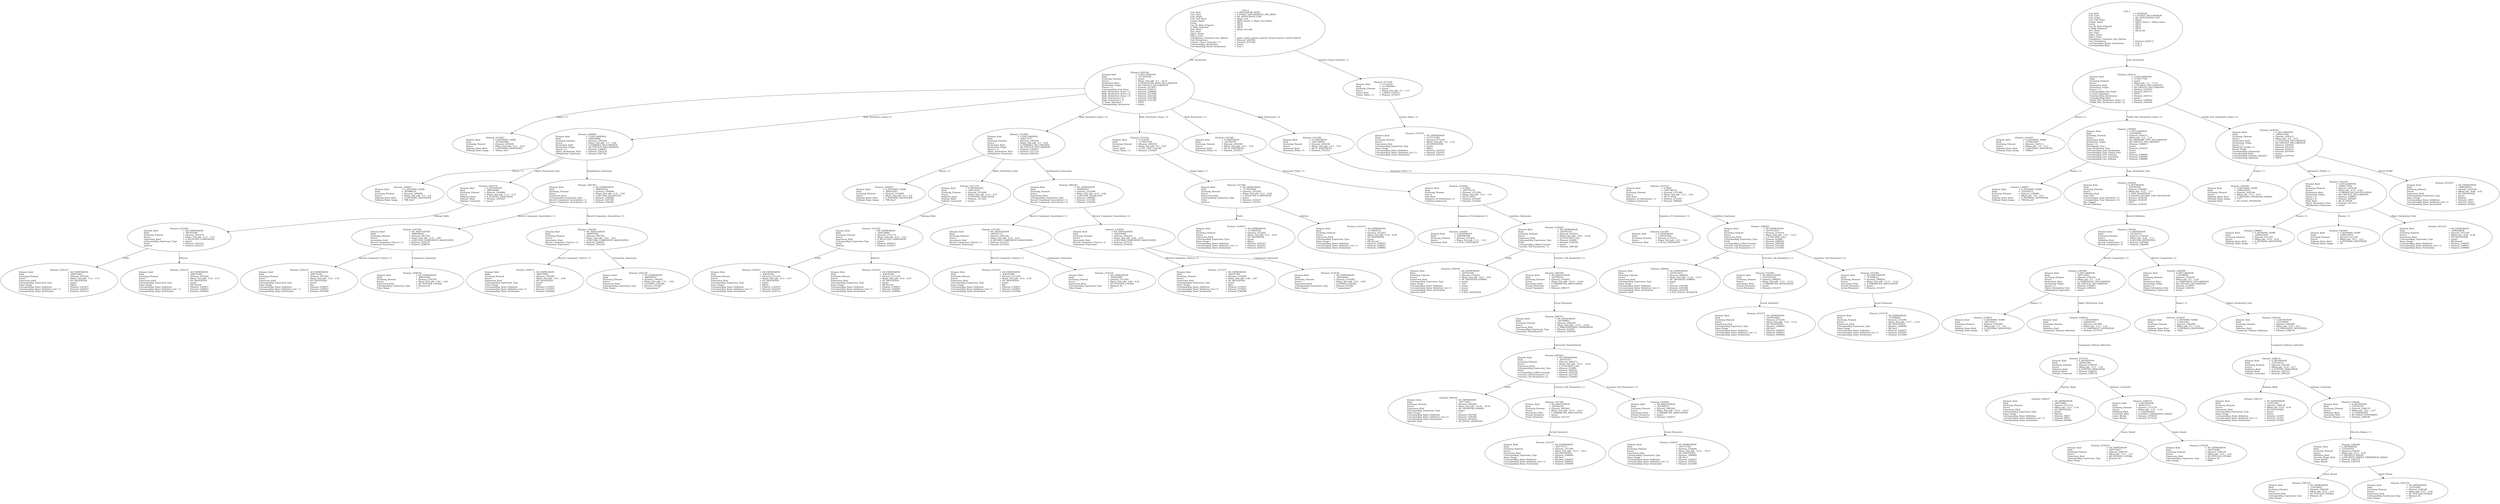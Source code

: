 digraph "dbase_test.adt" {
  Unit_2 -> Element_2283106
      [ label=Unit_Declaration ];
  Unit_2 -> Element_2271428
      [ label="Context_Clause_Elements ( 1)" ];
  Unit_2
      [ label=<<TABLE BORDER="0" CELLBORDER="0" CELLSPACING="0" CELLPADDING="0"> 
          <TR><TD COLSPAN="3">Unit_2</TD></TR>
          <TR><TD ALIGN="LEFT">Unit_Kind   </TD><TD> = </TD><TD ALIGN="LEFT">A_PROCEDURE_BODY</TD></TR>
          <TR><TD ALIGN="LEFT">Unit_Class   </TD><TD> = </TD><TD ALIGN="LEFT">A_PUBLIC_DECLARATION_AND_BODY</TD></TR>
          <TR><TD ALIGN="LEFT">Unit_Origin   </TD><TD> = </TD><TD ALIGN="LEFT">AN_APPLICATION_UNIT</TD></TR>
          <TR><TD ALIGN="LEFT">Unit_Full_Name    </TD><TD> = </TD><TD ALIGN="LEFT">Dbase_Test</TD></TR>
          <TR><TD ALIGN="LEFT">Unique_Name   </TD><TD> = </TD><TD ALIGN="LEFT">ASIS Context 1: Dbase_Test (body)</TD></TR>
          <TR><TD ALIGN="LEFT">Exists  </TD><TD> = </TD><TD ALIGN="LEFT">TRUE</TD></TR>
          <TR><TD ALIGN="LEFT">Can_Be_Main_Program     </TD><TD> = </TD><TD ALIGN="LEFT">TRUE</TD></TR>
          <TR><TD ALIGN="LEFT">Is_Body_Required     </TD><TD> = </TD><TD ALIGN="LEFT">TRUE</TD></TR>
          <TR><TD ALIGN="LEFT">Text_Name   </TD><TD> = </TD><TD ALIGN="LEFT">dbase_test.adb</TD></TR>
          <TR><TD ALIGN="LEFT">Text_Form   </TD><TD> = </TD><TD ALIGN="LEFT"></TD></TR>
          <TR><TD ALIGN="LEFT">Object_Name   </TD><TD> = </TD><TD ALIGN="LEFT"></TD></TR>
          <TR><TD ALIGN="LEFT">Object_Form   </TD><TD> = </TD><TD ALIGN="LEFT"></TD></TR>
          <TR><TD ALIGN="LEFT">Compilation_Command_Line_Options         </TD><TD> = </TD><TD ALIGN="LEFT">-gnatc -gnatt -gnatws -gnatyN -mtune=generic -march=x86-64</TD></TR>
          <TR><TD ALIGN="LEFT">Unit_Declaration     </TD><TD> = </TD><TD ALIGN="LEFT">Element_2283106</TD></TR>
          <TR><TD ALIGN="LEFT">Context_Clause_Elements ( 1)        </TD><TD> = </TD><TD ALIGN="LEFT">Element_2271428</TD></TR>
          <TR><TD ALIGN="LEFT">Corresponding_Declaration       </TD><TD> = </TD><TD ALIGN="LEFT">(none)</TD></TR>
          <TR><TD ALIGN="LEFT">Corresponding_Parent_Declaration         </TD><TD> = </TD><TD ALIGN="LEFT">Unit_1</TD></TR>
          </TABLE>> ];
  Element_2271428 -> Element_2270237
      [ label="Clause_Name ( 1)" ];
  Element_2271428
      [ label=<<TABLE BORDER="0" CELLBORDER="0" CELLSPACING="0" CELLPADDING="0"> 
          <TR><TD COLSPAN="3">Element_2271428</TD></TR>
          <TR><TD ALIGN="LEFT">Element_Kind    </TD><TD> = </TD><TD ALIGN="LEFT">A_CLAUSE</TD></TR>
          <TR><TD ALIGN="LEFT">Hash  </TD><TD> = </TD><TD ALIGN="LEFT">-2137684463</TD></TR>
          <TR><TD ALIGN="LEFT">Enclosing_Element     </TD><TD> = </TD><TD ALIGN="LEFT">(none)</TD></TR>
          <TR><TD ALIGN="LEFT">Source  </TD><TD> = </TD><TD ALIGN="LEFT">Dbase_Test.adb - 2:1 .. 2:11</TD></TR>
          <TR><TD ALIGN="LEFT">Clause_Kind   </TD><TD> = </TD><TD ALIGN="LEFT">A_WITH_CLAUSE</TD></TR>
          <TR><TD ALIGN="LEFT">Clause_Name ( 1)     </TD><TD> = </TD><TD ALIGN="LEFT">Element_2270237</TD></TR>
          </TABLE>> ];
  Element_2270237
      [ label=<<TABLE BORDER="0" CELLBORDER="0" CELLSPACING="0" CELLPADDING="0"> 
          <TR><TD COLSPAN="3">Element_2270237</TD></TR>
          <TR><TD ALIGN="LEFT">Element_Kind    </TD><TD> = </TD><TD ALIGN="LEFT">AN_EXPRESSION</TD></TR>
          <TR><TD ALIGN="LEFT">Hash  </TD><TD> = </TD><TD ALIGN="LEFT">-2137151983</TD></TR>
          <TR><TD ALIGN="LEFT">Enclosing_Element     </TD><TD> = </TD><TD ALIGN="LEFT">Element_2271428</TD></TR>
          <TR><TD ALIGN="LEFT">Source  </TD><TD> = </TD><TD ALIGN="LEFT">Dbase_Test.adb - 2:6 .. 2:10</TD></TR>
          <TR><TD ALIGN="LEFT">Expression_Kind    </TD><TD> = </TD><TD ALIGN="LEFT">AN_IDENTIFIER</TD></TR>
          <TR><TD ALIGN="LEFT">Corresponding_Expression_Type        </TD><TD> = </TD><TD ALIGN="LEFT">(none)</TD></TR>
          <TR><TD ALIGN="LEFT">Name_Image   </TD><TD> = </TD><TD ALIGN="LEFT">DBase</TD></TR>
          <TR><TD ALIGN="LEFT">Corresponding_Name_Definition        </TD><TD> = </TD><TD ALIGN="LEFT">Element_2341057</TD></TR>
          <TR><TD ALIGN="LEFT">Corresponding_Name_Definition_List ( 1)          </TD><TD> = </TD><TD ALIGN="LEFT">Element_2341057</TD></TR>
          <TR><TD ALIGN="LEFT">Corresponding_Name_Declaration        </TD><TD> = </TD><TD ALIGN="LEFT">Element_2420112</TD></TR>
          </TABLE>> ];
  Element_2283106 -> Element_2273057
      [ label="Names ( 1)" ];
  Element_2283106 -> Element_2294090
      [ label="Body_Declarative_Items ( 1)" ];
  Element_2283106 -> Element_2312090
      [ label="Body_Declarative_Items ( 2)" ];
  Element_2283106 -> Element_2321426
      [ label="Body_Declarative_Items ( 3)" ];
  Element_2283106 -> Element_2325389
      [ label="Body_Statements ( 1)" ];
  Element_2283106 -> Element_2331389
      [ label="Body_Statements ( 2)" ];
  Element_2283106
      [ label=<<TABLE BORDER="0" CELLBORDER="0" CELLSPACING="0" CELLPADDING="0"> 
          <TR><TD COLSPAN="3">Element_2283106</TD></TR>
          <TR><TD ALIGN="LEFT">Element_Kind    </TD><TD> = </TD><TD ALIGN="LEFT">A_DECLARATION</TD></TR>
          <TR><TD ALIGN="LEFT">Hash  </TD><TD> = </TD><TD ALIGN="LEFT"> 1615024196</TD></TR>
          <TR><TD ALIGN="LEFT">Enclosing_Element     </TD><TD> = </TD><TD ALIGN="LEFT">(none)</TD></TR>
          <TR><TD ALIGN="LEFT">Source  </TD><TD> = </TD><TD ALIGN="LEFT">Dbase_Test.adb - 4:1 .. 16:15</TD></TR>
          <TR><TD ALIGN="LEFT">Declaration_Kind     </TD><TD> = </TD><TD ALIGN="LEFT">A_PROCEDURE_BODY_DECLARATION</TD></TR>
          <TR><TD ALIGN="LEFT">Declaration_Origin     </TD><TD> = </TD><TD ALIGN="LEFT">AN_EXPLICIT_DECLARATION</TD></TR>
          <TR><TD ALIGN="LEFT">Names ( 1)   </TD><TD> = </TD><TD ALIGN="LEFT">Element_2273057</TD></TR>
          <TR><TD ALIGN="LEFT">Corresponding_End_Name      </TD><TD> = </TD><TD ALIGN="LEFT">Element_2336237</TD></TR>
          <TR><TD ALIGN="LEFT">Body_Declarative_Items ( 1)       </TD><TD> = </TD><TD ALIGN="LEFT">Element_2294090</TD></TR>
          <TR><TD ALIGN="LEFT">Body_Declarative_Items ( 2)       </TD><TD> = </TD><TD ALIGN="LEFT">Element_2312090</TD></TR>
          <TR><TD ALIGN="LEFT">Body_Declarative_Items ( 3)       </TD><TD> = </TD><TD ALIGN="LEFT">Element_2321426</TD></TR>
          <TR><TD ALIGN="LEFT">Body_Statements ( 1)      </TD><TD> = </TD><TD ALIGN="LEFT">Element_2325389</TD></TR>
          <TR><TD ALIGN="LEFT">Body_Statements ( 2)      </TD><TD> = </TD><TD ALIGN="LEFT">Element_2331389</TD></TR>
          <TR><TD ALIGN="LEFT">Is_Name_Repeated     </TD><TD> = </TD><TD ALIGN="LEFT">TRUE</TD></TR>
          <TR><TD ALIGN="LEFT">Corresponding_Declaration       </TD><TD> = </TD><TD ALIGN="LEFT">(none)</TD></TR>
          </TABLE>> ];
  Element_2273057
      [ label=<<TABLE BORDER="0" CELLBORDER="0" CELLSPACING="0" CELLPADDING="0"> 
          <TR><TD COLSPAN="3">Element_2273057</TD></TR>
          <TR><TD ALIGN="LEFT">Element_Kind    </TD><TD> = </TD><TD ALIGN="LEFT">A_DEFINING_NAME</TD></TR>
          <TR><TD ALIGN="LEFT">Hash  </TD><TD> = </TD><TD ALIGN="LEFT"> 1614924484</TD></TR>
          <TR><TD ALIGN="LEFT">Enclosing_Element     </TD><TD> = </TD><TD ALIGN="LEFT">Element_2283106</TD></TR>
          <TR><TD ALIGN="LEFT">Source  </TD><TD> = </TD><TD ALIGN="LEFT">Dbase_Test.adb - 4:11 .. 4:20</TD></TR>
          <TR><TD ALIGN="LEFT">Defining_Name_Kind     </TD><TD> = </TD><TD ALIGN="LEFT">A_DEFINING_IDENTIFIER</TD></TR>
          <TR><TD ALIGN="LEFT">Defining_Name_Image     </TD><TD> = </TD><TD ALIGN="LEFT">"Dbase_Test"</TD></TR>
          </TABLE>> ];
  Element_2294090 -> Element_2284057
      [ label="Names ( 1)" ];
  Element_2294090 -> Element_2293176
      [ label=Object_Declaration_View ];
  Element_2294090 -> Element_2467362
      [ label=Initialization_Expression ];
  Element_2294090
      [ label=<<TABLE BORDER="0" CELLBORDER="0" CELLSPACING="0" CELLPADDING="0"> 
          <TR><TD COLSPAN="3">Element_2294090</TD></TR>
          <TR><TD ALIGN="LEFT">Element_Kind    </TD><TD> = </TD><TD ALIGN="LEFT">A_DECLARATION</TD></TR>
          <TR><TD ALIGN="LEFT">Hash  </TD><TD> = </TD><TD ALIGN="LEFT"> 808020066</TD></TR>
          <TR><TD ALIGN="LEFT">Enclosing_Element     </TD><TD> = </TD><TD ALIGN="LEFT">Element_2283106</TD></TR>
          <TR><TD ALIGN="LEFT">Source  </TD><TD> = </TD><TD ALIGN="LEFT">Dbase_Test.adb - 5:3 .. 5:64</TD></TR>
          <TR><TD ALIGN="LEFT">Declaration_Kind     </TD><TD> = </TD><TD ALIGN="LEFT">A_VARIABLE_DECLARATION</TD></TR>
          <TR><TD ALIGN="LEFT">Declaration_Origin     </TD><TD> = </TD><TD ALIGN="LEFT">AN_EXPLICIT_DECLARATION</TD></TR>
          <TR><TD ALIGN="LEFT">Names ( 1)   </TD><TD> = </TD><TD ALIGN="LEFT">Element_2284057</TD></TR>
          <TR><TD ALIGN="LEFT">Object_Declaration_View      </TD><TD> = </TD><TD ALIGN="LEFT">Element_2293176</TD></TR>
          <TR><TD ALIGN="LEFT">Initialization_Expression       </TD><TD> = </TD><TD ALIGN="LEFT">Element_2467362</TD></TR>
          </TABLE>> ];
  Element_2284057
      [ label=<<TABLE BORDER="0" CELLBORDER="0" CELLSPACING="0" CELLPADDING="0"> 
          <TR><TD COLSPAN="3">Element_2284057</TD></TR>
          <TR><TD ALIGN="LEFT">Element_Kind    </TD><TD> = </TD><TD ALIGN="LEFT">A_DEFINING_NAME</TD></TR>
          <TR><TD ALIGN="LEFT">Hash  </TD><TD> = </TD><TD ALIGN="LEFT"> 807986274</TD></TR>
          <TR><TD ALIGN="LEFT">Enclosing_Element     </TD><TD> = </TD><TD ALIGN="LEFT">Element_2294090</TD></TR>
          <TR><TD ALIGN="LEFT">Source  </TD><TD> = </TD><TD ALIGN="LEFT">Dbase_Test.adb - 5:3 .. 5:9</TD></TR>
          <TR><TD ALIGN="LEFT">Defining_Name_Kind     </TD><TD> = </TD><TD ALIGN="LEFT">A_DEFINING_IDENTIFIER</TD></TR>
          <TR><TD ALIGN="LEFT">Defining_Name_Image     </TD><TD> = </TD><TD ALIGN="LEFT">"DB_Rec1"</TD></TR>
          </TABLE>> ];
  Element_2293176 -> Element_2293265
      [ label=Subtype_Mark ];
  Element_2293176
      [ label=<<TABLE BORDER="0" CELLBORDER="0" CELLSPACING="0" CELLPADDING="0"> 
          <TR><TD COLSPAN="3">Element_2293176</TD></TR>
          <TR><TD ALIGN="LEFT">Element_Kind    </TD><TD> = </TD><TD ALIGN="LEFT">A_DEFINITION</TD></TR>
          <TR><TD ALIGN="LEFT">Hash  </TD><TD> = </TD><TD ALIGN="LEFT"> 808108098</TD></TR>
          <TR><TD ALIGN="LEFT">Enclosing_Element     </TD><TD> = </TD><TD ALIGN="LEFT">Element_2294090</TD></TR>
          <TR><TD ALIGN="LEFT">Source  </TD><TD> = </TD><TD ALIGN="LEFT">Dbase_Test.adb - 5:13 .. 5:27</TD></TR>
          <TR><TD ALIGN="LEFT">Definition_Kind    </TD><TD> = </TD><TD ALIGN="LEFT">A_SUBTYPE_INDICATION</TD></TR>
          <TR><TD ALIGN="LEFT">Subtype_Mark    </TD><TD> = </TD><TD ALIGN="LEFT">Element_2293265</TD></TR>
          <TR><TD ALIGN="LEFT">Subtype_Constraint     </TD><TD> = </TD><TD ALIGN="LEFT">(none)</TD></TR>
          </TABLE>> ];
  Element_2293265 -> Element_2291237
      [ label=Prefix ];
  Element_2293265 -> Element_2292237
      [ label=Selector ];
  Element_2293265
      [ label=<<TABLE BORDER="0" CELLBORDER="0" CELLSPACING="0" CELLPADDING="0"> 
          <TR><TD COLSPAN="3">Element_2293265</TD></TR>
          <TR><TD ALIGN="LEFT">Element_Kind    </TD><TD> = </TD><TD ALIGN="LEFT">AN_EXPRESSION</TD></TR>
          <TR><TD ALIGN="LEFT">Hash  </TD><TD> = </TD><TD ALIGN="LEFT"> 807937090</TD></TR>
          <TR><TD ALIGN="LEFT">Enclosing_Element     </TD><TD> = </TD><TD ALIGN="LEFT">Element_2293176</TD></TR>
          <TR><TD ALIGN="LEFT">Source  </TD><TD> = </TD><TD ALIGN="LEFT">Dbase_Test.adb - 5:13 .. 5:27</TD></TR>
          <TR><TD ALIGN="LEFT">Expression_Kind    </TD><TD> = </TD><TD ALIGN="LEFT">A_SELECTED_COMPONENT</TD></TR>
          <TR><TD ALIGN="LEFT">Corresponding_Expression_Type        </TD><TD> = </TD><TD ALIGN="LEFT">(none)</TD></TR>
          <TR><TD ALIGN="LEFT">Prefix  </TD><TD> = </TD><TD ALIGN="LEFT">Element_2291237</TD></TR>
          <TR><TD ALIGN="LEFT">Selector   </TD><TD> = </TD><TD ALIGN="LEFT">Element_2292237</TD></TR>
          </TABLE>> ];
  Element_2291237
      [ label=<<TABLE BORDER="0" CELLBORDER="0" CELLSPACING="0" CELLPADDING="0"> 
          <TR><TD COLSPAN="3">Element_2291237</TD></TR>
          <TR><TD ALIGN="LEFT">Element_Kind    </TD><TD> = </TD><TD ALIGN="LEFT">AN_EXPRESSION</TD></TR>
          <TR><TD ALIGN="LEFT">Hash  </TD><TD> = </TD><TD ALIGN="LEFT"> 808170914</TD></TR>
          <TR><TD ALIGN="LEFT">Enclosing_Element     </TD><TD> = </TD><TD ALIGN="LEFT">Element_2293265</TD></TR>
          <TR><TD ALIGN="LEFT">Source  </TD><TD> = </TD><TD ALIGN="LEFT">Dbase_Test.adb - 5:13 .. 5:17</TD></TR>
          <TR><TD ALIGN="LEFT">Expression_Kind    </TD><TD> = </TD><TD ALIGN="LEFT">AN_IDENTIFIER</TD></TR>
          <TR><TD ALIGN="LEFT">Corresponding_Expression_Type        </TD><TD> = </TD><TD ALIGN="LEFT">(none)</TD></TR>
          <TR><TD ALIGN="LEFT">Name_Image   </TD><TD> = </TD><TD ALIGN="LEFT">DBase</TD></TR>
          <TR><TD ALIGN="LEFT">Corresponding_Name_Definition        </TD><TD> = </TD><TD ALIGN="LEFT">Element_2341057</TD></TR>
          <TR><TD ALIGN="LEFT">Corresponding_Name_Definition_List ( 1)          </TD><TD> = </TD><TD ALIGN="LEFT">Element_2341057</TD></TR>
          <TR><TD ALIGN="LEFT">Corresponding_Name_Declaration        </TD><TD> = </TD><TD ALIGN="LEFT">Element_2420112</TD></TR>
          </TABLE>> ];
  Element_2292237
      [ label=<<TABLE BORDER="0" CELLBORDER="0" CELLSPACING="0" CELLPADDING="0"> 
          <TR><TD COLSPAN="3">Element_2292237</TD></TR>
          <TR><TD ALIGN="LEFT">Element_Kind    </TD><TD> = </TD><TD ALIGN="LEFT">AN_EXPRESSION</TD></TR>
          <TR><TD ALIGN="LEFT">Hash  </TD><TD> = </TD><TD ALIGN="LEFT"> 808170594</TD></TR>
          <TR><TD ALIGN="LEFT">Enclosing_Element     </TD><TD> = </TD><TD ALIGN="LEFT">Element_2293265</TD></TR>
          <TR><TD ALIGN="LEFT">Source  </TD><TD> = </TD><TD ALIGN="LEFT">Dbase_Test.adb - 5:19 .. 5:27</TD></TR>
          <TR><TD ALIGN="LEFT">Expression_Kind    </TD><TD> = </TD><TD ALIGN="LEFT">AN_IDENTIFIER</TD></TR>
          <TR><TD ALIGN="LEFT">Corresponding_Expression_Type        </TD><TD> = </TD><TD ALIGN="LEFT">(none)</TD></TR>
          <TR><TD ALIGN="LEFT">Name_Image   </TD><TD> = </TD><TD ALIGN="LEFT">DB_Record</TD></TR>
          <TR><TD ALIGN="LEFT">Corresponding_Name_Definition        </TD><TD> = </TD><TD ALIGN="LEFT">Element_2349057</TD></TR>
          <TR><TD ALIGN="LEFT">Corresponding_Name_Definition_List ( 1)          </TD><TD> = </TD><TD ALIGN="LEFT">Element_2349057</TD></TR>
          <TR><TD ALIGN="LEFT">Corresponding_Name_Declaration        </TD><TD> = </TD><TD ALIGN="LEFT">Element_2390082</TD></TR>
          </TABLE>> ];
  Element_2467362 -> Element_2297383
      [ label="Record_Component_Associations ( 1)" ];
  Element_2467362 -> Element_2300383
      [ label="Record_Component_Associations ( 2)" ];
  Element_2467362
      [ label=<<TABLE BORDER="0" CELLBORDER="0" CELLSPACING="0" CELLPADDING="0"> 
          <TR><TD COLSPAN="3">Element_2467362</TD></TR>
          <TR><TD ALIGN="LEFT">Element_Kind    </TD><TD> = </TD><TD ALIGN="LEFT">AN_EXPRESSION</TD></TR>
          <TR><TD ALIGN="LEFT">Hash  </TD><TD> = </TD><TD ALIGN="LEFT"> 808036354</TD></TR>
          <TR><TD ALIGN="LEFT">Enclosing_Element     </TD><TD> = </TD><TD ALIGN="LEFT">Element_2294090</TD></TR>
          <TR><TD ALIGN="LEFT">Source  </TD><TD> = </TD><TD ALIGN="LEFT">Dbase_Test.adb - 5:32 .. 5:63</TD></TR>
          <TR><TD ALIGN="LEFT">Expression_Kind    </TD><TD> = </TD><TD ALIGN="LEFT">A_RECORD_AGGREGATE</TD></TR>
          <TR><TD ALIGN="LEFT">Corresponding_Expression_Type        </TD><TD> = </TD><TD ALIGN="LEFT">Element_2390082</TD></TR>
          <TR><TD ALIGN="LEFT">Record_Component_Associations ( 1)         </TD><TD> = </TD><TD ALIGN="LEFT">Element_2297383</TD></TR>
          <TR><TD ALIGN="LEFT">Record_Component_Associations ( 2)         </TD><TD> = </TD><TD ALIGN="LEFT">Element_2300383</TD></TR>
          </TABLE>> ];
  Element_2297383 -> Element_2295237
      [ label="Record_Component_Choices ( 1)" ];
  Element_2297383 -> Element_2298234
      [ label=Component_Expression ];
  Element_2297383
      [ label=<<TABLE BORDER="0" CELLBORDER="0" CELLSPACING="0" CELLPADDING="0"> 
          <TR><TD COLSPAN="3">Element_2297383</TD></TR>
          <TR><TD ALIGN="LEFT">Element_Kind    </TD><TD> = </TD><TD ALIGN="LEFT">AN_ASSOCIATION</TD></TR>
          <TR><TD ALIGN="LEFT">Hash  </TD><TD> = </TD><TD ALIGN="LEFT"> 808058018</TD></TR>
          <TR><TD ALIGN="LEFT">Enclosing_Element     </TD><TD> = </TD><TD ALIGN="LEFT">Element_2467362</TD></TR>
          <TR><TD ALIGN="LEFT">Source  </TD><TD> = </TD><TD ALIGN="LEFT">Dbase_Test.adb - 5:33 .. 5:40</TD></TR>
          <TR><TD ALIGN="LEFT">Association_Kind     </TD><TD> = </TD><TD ALIGN="LEFT">A_RECORD_COMPONENT_ASSOCIATION</TD></TR>
          <TR><TD ALIGN="LEFT">Record_Component_Choices ( 1)        </TD><TD> = </TD><TD ALIGN="LEFT">Element_2295237</TD></TR>
          <TR><TD ALIGN="LEFT">Component_Expression      </TD><TD> = </TD><TD ALIGN="LEFT">Element_2298234</TD></TR>
          </TABLE>> ];
  Element_2295237
      [ label=<<TABLE BORDER="0" CELLBORDER="0" CELLSPACING="0" CELLPADDING="0"> 
          <TR><TD COLSPAN="3">Element_2295237</TD></TR>
          <TR><TD ALIGN="LEFT">Element_Kind    </TD><TD> = </TD><TD ALIGN="LEFT">AN_EXPRESSION</TD></TR>
          <TR><TD ALIGN="LEFT">Hash  </TD><TD> = </TD><TD ALIGN="LEFT"> 808170530</TD></TR>
          <TR><TD ALIGN="LEFT">Enclosing_Element     </TD><TD> = </TD><TD ALIGN="LEFT">Element_2297383</TD></TR>
          <TR><TD ALIGN="LEFT">Source  </TD><TD> = </TD><TD ALIGN="LEFT">Dbase_Test.adb - 5:33 .. 5:35</TD></TR>
          <TR><TD ALIGN="LEFT">Expression_Kind    </TD><TD> = </TD><TD ALIGN="LEFT">AN_IDENTIFIER</TD></TR>
          <TR><TD ALIGN="LEFT">Corresponding_Expression_Type        </TD><TD> = </TD><TD ALIGN="LEFT">(none)</TD></TR>
          <TR><TD ALIGN="LEFT">Name_Image   </TD><TD> = </TD><TD ALIGN="LEFT">Key</TD></TR>
          <TR><TD ALIGN="LEFT">Corresponding_Name_Definition        </TD><TD> = </TD><TD ALIGN="LEFT">Element_2359057</TD></TR>
          <TR><TD ALIGN="LEFT">Corresponding_Name_Definition_List ( 1)          </TD><TD> = </TD><TD ALIGN="LEFT">Element_2359057</TD></TR>
          <TR><TD ALIGN="LEFT">Corresponding_Name_Declaration        </TD><TD> = </TD><TD ALIGN="LEFT">Element_2367099</TD></TR>
          </TABLE>> ];
  Element_2298234
      [ label=<<TABLE BORDER="0" CELLBORDER="0" CELLSPACING="0" CELLPADDING="0"> 
          <TR><TD COLSPAN="3">Element_2298234</TD></TR>
          <TR><TD ALIGN="LEFT">Element_Kind    </TD><TD> = </TD><TD ALIGN="LEFT">AN_EXPRESSION</TD></TR>
          <TR><TD ALIGN="LEFT">Hash  </TD><TD> = </TD><TD ALIGN="LEFT"> 808167682</TD></TR>
          <TR><TD ALIGN="LEFT">Enclosing_Element     </TD><TD> = </TD><TD ALIGN="LEFT">Element_2297383</TD></TR>
          <TR><TD ALIGN="LEFT">Source  </TD><TD> = </TD><TD ALIGN="LEFT">Dbase_Test.adb - 5:40 .. 5:40</TD></TR>
          <TR><TD ALIGN="LEFT">Expression_Kind    </TD><TD> = </TD><TD ALIGN="LEFT">AN_INTEGER_LITERAL</TD></TR>
          <TR><TD ALIGN="LEFT">Corresponding_Expression_Type        </TD><TD> = </TD><TD ALIGN="LEFT">Element_82</TD></TR>
          <TR><TD ALIGN="LEFT">Value_Image   </TD><TD> = </TD><TD ALIGN="LEFT">1</TD></TR>
          </TABLE>> ];
  Element_2300383 -> Element_2299237
      [ label="Record_Component_Choices ( 1)" ];
  Element_2300383 -> Element_2301236
      [ label=Component_Expression ];
  Element_2300383
      [ label=<<TABLE BORDER="0" CELLBORDER="0" CELLSPACING="0" CELLPADDING="0"> 
          <TR><TD COLSPAN="3">Element_2300383</TD></TR>
          <TR><TD ALIGN="LEFT">Element_Kind    </TD><TD> = </TD><TD ALIGN="LEFT">AN_ASSOCIATION</TD></TR>
          <TR><TD ALIGN="LEFT">Hash  </TD><TD> = </TD><TD ALIGN="LEFT"> 808057858</TD></TR>
          <TR><TD ALIGN="LEFT">Enclosing_Element     </TD><TD> = </TD><TD ALIGN="LEFT">Element_2467362</TD></TR>
          <TR><TD ALIGN="LEFT">Source  </TD><TD> = </TD><TD ALIGN="LEFT">Dbase_Test.adb - 5:43 .. 5:62</TD></TR>
          <TR><TD ALIGN="LEFT">Association_Kind     </TD><TD> = </TD><TD ALIGN="LEFT">A_RECORD_COMPONENT_ASSOCIATION</TD></TR>
          <TR><TD ALIGN="LEFT">Record_Component_Choices ( 1)        </TD><TD> = </TD><TD ALIGN="LEFT">Element_2299237</TD></TR>
          <TR><TD ALIGN="LEFT">Component_Expression      </TD><TD> = </TD><TD ALIGN="LEFT">Element_2301236</TD></TR>
          </TABLE>> ];
  Element_2299237
      [ label=<<TABLE BORDER="0" CELLBORDER="0" CELLSPACING="0" CELLPADDING="0"> 
          <TR><TD COLSPAN="3">Element_2299237</TD></TR>
          <TR><TD ALIGN="LEFT">Element_Kind    </TD><TD> = </TD><TD ALIGN="LEFT">AN_EXPRESSION</TD></TR>
          <TR><TD ALIGN="LEFT">Hash  </TD><TD> = </TD><TD ALIGN="LEFT"> 808170850</TD></TR>
          <TR><TD ALIGN="LEFT">Enclosing_Element     </TD><TD> = </TD><TD ALIGN="LEFT">Element_2300383</TD></TR>
          <TR><TD ALIGN="LEFT">Source  </TD><TD> = </TD><TD ALIGN="LEFT">Dbase_Test.adb - 5:43 .. 5:46</TD></TR>
          <TR><TD ALIGN="LEFT">Expression_Kind    </TD><TD> = </TD><TD ALIGN="LEFT">AN_IDENTIFIER</TD></TR>
          <TR><TD ALIGN="LEFT">Corresponding_Expression_Type        </TD><TD> = </TD><TD ALIGN="LEFT">(none)</TD></TR>
          <TR><TD ALIGN="LEFT">Name_Image   </TD><TD> = </TD><TD ALIGN="LEFT">Data</TD></TR>
          <TR><TD ALIGN="LEFT">Corresponding_Name_Definition        </TD><TD> = </TD><TD ALIGN="LEFT">Element_2374057</TD></TR>
          <TR><TD ALIGN="LEFT">Corresponding_Name_Definition_List ( 1)          </TD><TD> = </TD><TD ALIGN="LEFT">Element_2374057</TD></TR>
          <TR><TD ALIGN="LEFT">Corresponding_Name_Declaration        </TD><TD> = </TD><TD ALIGN="LEFT">Element_2382099</TD></TR>
          </TABLE>> ];
  Element_2301236
      [ label=<<TABLE BORDER="0" CELLBORDER="0" CELLSPACING="0" CELLPADDING="0"> 
          <TR><TD COLSPAN="3">Element_2301236</TD></TR>
          <TR><TD ALIGN="LEFT">Element_Kind    </TD><TD> = </TD><TD ALIGN="LEFT">AN_EXPRESSION</TD></TR>
          <TR><TD ALIGN="LEFT">Hash  </TD><TD> = </TD><TD ALIGN="LEFT"> 808169570</TD></TR>
          <TR><TD ALIGN="LEFT">Enclosing_Element     </TD><TD> = </TD><TD ALIGN="LEFT">Element_2300383</TD></TR>
          <TR><TD ALIGN="LEFT">Source  </TD><TD> = </TD><TD ALIGN="LEFT">Dbase_Test.adb - 5:51 .. 5:62</TD></TR>
          <TR><TD ALIGN="LEFT">Expression_Kind    </TD><TD> = </TD><TD ALIGN="LEFT">A_STRING_LITERAL</TD></TR>
          <TR><TD ALIGN="LEFT">Corresponding_Expression_Type        </TD><TD> = </TD><TD ALIGN="LEFT">Element_931082</TD></TR>
          <TR><TD ALIGN="LEFT">Value_Image   </TD><TD> = </TD><TD ALIGN="LEFT">""aaaaaaaaaa""</TD></TR>
          </TABLE>> ];
  Element_2312090 -> Element_2302057
      [ label="Names ( 1)" ];
  Element_2312090 -> Element_2311176
      [ label=Object_Declaration_View ];
  Element_2312090 -> Element_2482362
      [ label=Initialization_Expression ];
  Element_2312090
      [ label=<<TABLE BORDER="0" CELLBORDER="0" CELLSPACING="0" CELLPADDING="0"> 
          <TR><TD COLSPAN="3">Element_2312090</TD></TR>
          <TR><TD ALIGN="LEFT">Element_Kind    </TD><TD> = </TD><TD ALIGN="LEFT">A_DECLARATION</TD></TR>
          <TR><TD ALIGN="LEFT">Hash  </TD><TD> = </TD><TD ALIGN="LEFT"> 404272177</TD></TR>
          <TR><TD ALIGN="LEFT">Enclosing_Element     </TD><TD> = </TD><TD ALIGN="LEFT">Element_2283106</TD></TR>
          <TR><TD ALIGN="LEFT">Source  </TD><TD> = </TD><TD ALIGN="LEFT">Dbase_Test.adb - 6:3 .. 6:65</TD></TR>
          <TR><TD ALIGN="LEFT">Declaration_Kind     </TD><TD> = </TD><TD ALIGN="LEFT">A_VARIABLE_DECLARATION</TD></TR>
          <TR><TD ALIGN="LEFT">Declaration_Origin     </TD><TD> = </TD><TD ALIGN="LEFT">AN_EXPLICIT_DECLARATION</TD></TR>
          <TR><TD ALIGN="LEFT">Names ( 1)   </TD><TD> = </TD><TD ALIGN="LEFT">Element_2302057</TD></TR>
          <TR><TD ALIGN="LEFT">Object_Declaration_View      </TD><TD> = </TD><TD ALIGN="LEFT">Element_2311176</TD></TR>
          <TR><TD ALIGN="LEFT">Initialization_Expression       </TD><TD> = </TD><TD ALIGN="LEFT">Element_2482362</TD></TR>
          </TABLE>> ];
  Element_2302057
      [ label=<<TABLE BORDER="0" CELLBORDER="0" CELLSPACING="0" CELLPADDING="0"> 
          <TR><TD COLSPAN="3">Element_2302057</TD></TR>
          <TR><TD ALIGN="LEFT">Element_Kind    </TD><TD> = </TD><TD ALIGN="LEFT">A_DEFINING_NAME</TD></TR>
          <TR><TD ALIGN="LEFT">Hash  </TD><TD> = </TD><TD ALIGN="LEFT"> 404255281</TD></TR>
          <TR><TD ALIGN="LEFT">Enclosing_Element     </TD><TD> = </TD><TD ALIGN="LEFT">Element_2312090</TD></TR>
          <TR><TD ALIGN="LEFT">Source  </TD><TD> = </TD><TD ALIGN="LEFT">Dbase_Test.adb - 6:3 .. 6:9</TD></TR>
          <TR><TD ALIGN="LEFT">Defining_Name_Kind     </TD><TD> = </TD><TD ALIGN="LEFT">A_DEFINING_IDENTIFIER</TD></TR>
          <TR><TD ALIGN="LEFT">Defining_Name_Image     </TD><TD> = </TD><TD ALIGN="LEFT">"DB_Rec2"</TD></TR>
          </TABLE>> ];
  Element_2311176 -> Element_2311265
      [ label=Subtype_Mark ];
  Element_2311176
      [ label=<<TABLE BORDER="0" CELLBORDER="0" CELLSPACING="0" CELLPADDING="0"> 
          <TR><TD COLSPAN="3">Element_2311176</TD></TR>
          <TR><TD ALIGN="LEFT">Element_Kind    </TD><TD> = </TD><TD ALIGN="LEFT">A_DEFINITION</TD></TR>
          <TR><TD ALIGN="LEFT">Hash  </TD><TD> = </TD><TD ALIGN="LEFT"> 404316193</TD></TR>
          <TR><TD ALIGN="LEFT">Enclosing_Element     </TD><TD> = </TD><TD ALIGN="LEFT">Element_2312090</TD></TR>
          <TR><TD ALIGN="LEFT">Source  </TD><TD> = </TD><TD ALIGN="LEFT">Dbase_Test.adb - 6:13 .. 6:27</TD></TR>
          <TR><TD ALIGN="LEFT">Definition_Kind    </TD><TD> = </TD><TD ALIGN="LEFT">A_SUBTYPE_INDICATION</TD></TR>
          <TR><TD ALIGN="LEFT">Subtype_Mark    </TD><TD> = </TD><TD ALIGN="LEFT">Element_2311265</TD></TR>
          <TR><TD ALIGN="LEFT">Subtype_Constraint     </TD><TD> = </TD><TD ALIGN="LEFT">(none)</TD></TR>
          </TABLE>> ];
  Element_2311265 -> Element_2309237
      [ label=Prefix ];
  Element_2311265 -> Element_2310237
      [ label=Selector ];
  Element_2311265
      [ label=<<TABLE BORDER="0" CELLBORDER="0" CELLSPACING="0" CELLPADDING="0"> 
          <TR><TD COLSPAN="3">Element_2311265</TD></TR>
          <TR><TD ALIGN="LEFT">Element_Kind    </TD><TD> = </TD><TD ALIGN="LEFT">AN_EXPRESSION</TD></TR>
          <TR><TD ALIGN="LEFT">Hash  </TD><TD> = </TD><TD ALIGN="LEFT"> 404230689</TD></TR>
          <TR><TD ALIGN="LEFT">Enclosing_Element     </TD><TD> = </TD><TD ALIGN="LEFT">Element_2311176</TD></TR>
          <TR><TD ALIGN="LEFT">Source  </TD><TD> = </TD><TD ALIGN="LEFT">Dbase_Test.adb - 6:13 .. 6:27</TD></TR>
          <TR><TD ALIGN="LEFT">Expression_Kind    </TD><TD> = </TD><TD ALIGN="LEFT">A_SELECTED_COMPONENT</TD></TR>
          <TR><TD ALIGN="LEFT">Corresponding_Expression_Type        </TD><TD> = </TD><TD ALIGN="LEFT">(none)</TD></TR>
          <TR><TD ALIGN="LEFT">Prefix  </TD><TD> = </TD><TD ALIGN="LEFT">Element_2309237</TD></TR>
          <TR><TD ALIGN="LEFT">Selector   </TD><TD> = </TD><TD ALIGN="LEFT">Element_2310237</TD></TR>
          </TABLE>> ];
  Element_2309237
      [ label=<<TABLE BORDER="0" CELLBORDER="0" CELLSPACING="0" CELLPADDING="0"> 
          <TR><TD COLSPAN="3">Element_2309237</TD></TR>
          <TR><TD ALIGN="LEFT">Element_Kind    </TD><TD> = </TD><TD ALIGN="LEFT">AN_EXPRESSION</TD></TR>
          <TR><TD ALIGN="LEFT">Hash  </TD><TD> = </TD><TD ALIGN="LEFT"> 404347601</TD></TR>
          <TR><TD ALIGN="LEFT">Enclosing_Element     </TD><TD> = </TD><TD ALIGN="LEFT">Element_2311265</TD></TR>
          <TR><TD ALIGN="LEFT">Source  </TD><TD> = </TD><TD ALIGN="LEFT">Dbase_Test.adb - 6:13 .. 6:17</TD></TR>
          <TR><TD ALIGN="LEFT">Expression_Kind    </TD><TD> = </TD><TD ALIGN="LEFT">AN_IDENTIFIER</TD></TR>
          <TR><TD ALIGN="LEFT">Corresponding_Expression_Type        </TD><TD> = </TD><TD ALIGN="LEFT">(none)</TD></TR>
          <TR><TD ALIGN="LEFT">Name_Image   </TD><TD> = </TD><TD ALIGN="LEFT">DBase</TD></TR>
          <TR><TD ALIGN="LEFT">Corresponding_Name_Definition        </TD><TD> = </TD><TD ALIGN="LEFT">Element_2341057</TD></TR>
          <TR><TD ALIGN="LEFT">Corresponding_Name_Definition_List ( 1)          </TD><TD> = </TD><TD ALIGN="LEFT">Element_2341057</TD></TR>
          <TR><TD ALIGN="LEFT">Corresponding_Name_Declaration        </TD><TD> = </TD><TD ALIGN="LEFT">Element_2420112</TD></TR>
          </TABLE>> ];
  Element_2310237
      [ label=<<TABLE BORDER="0" CELLBORDER="0" CELLSPACING="0" CELLPADDING="0"> 
          <TR><TD COLSPAN="3">Element_2310237</TD></TR>
          <TR><TD ALIGN="LEFT">Element_Kind    </TD><TD> = </TD><TD ALIGN="LEFT">AN_EXPRESSION</TD></TR>
          <TR><TD ALIGN="LEFT">Hash  </TD><TD> = </TD><TD ALIGN="LEFT"> 404347441</TD></TR>
          <TR><TD ALIGN="LEFT">Enclosing_Element     </TD><TD> = </TD><TD ALIGN="LEFT">Element_2311265</TD></TR>
          <TR><TD ALIGN="LEFT">Source  </TD><TD> = </TD><TD ALIGN="LEFT">Dbase_Test.adb - 6:19 .. 6:27</TD></TR>
          <TR><TD ALIGN="LEFT">Expression_Kind    </TD><TD> = </TD><TD ALIGN="LEFT">AN_IDENTIFIER</TD></TR>
          <TR><TD ALIGN="LEFT">Corresponding_Expression_Type        </TD><TD> = </TD><TD ALIGN="LEFT">(none)</TD></TR>
          <TR><TD ALIGN="LEFT">Name_Image   </TD><TD> = </TD><TD ALIGN="LEFT">DB_Record</TD></TR>
          <TR><TD ALIGN="LEFT">Corresponding_Name_Definition        </TD><TD> = </TD><TD ALIGN="LEFT">Element_2349057</TD></TR>
          <TR><TD ALIGN="LEFT">Corresponding_Name_Definition_List ( 1)          </TD><TD> = </TD><TD ALIGN="LEFT">Element_2349057</TD></TR>
          <TR><TD ALIGN="LEFT">Corresponding_Name_Declaration        </TD><TD> = </TD><TD ALIGN="LEFT">Element_2390082</TD></TR>
          </TABLE>> ];
  Element_2482362 -> Element_2315383
      [ label="Record_Component_Associations ( 1)" ];
  Element_2482362 -> Element_2318383
      [ label="Record_Component_Associations ( 2)" ];
  Element_2482362
      [ label=<<TABLE BORDER="0" CELLBORDER="0" CELLSPACING="0" CELLPADDING="0"> 
          <TR><TD COLSPAN="3">Element_2482362</TD></TR>
          <TR><TD ALIGN="LEFT">Element_Kind    </TD><TD> = </TD><TD ALIGN="LEFT">AN_EXPRESSION</TD></TR>
          <TR><TD ALIGN="LEFT">Hash  </TD><TD> = </TD><TD ALIGN="LEFT"> 404280321</TD></TR>
          <TR><TD ALIGN="LEFT">Enclosing_Element     </TD><TD> = </TD><TD ALIGN="LEFT">Element_2312090</TD></TR>
          <TR><TD ALIGN="LEFT">Source  </TD><TD> = </TD><TD ALIGN="LEFT">Dbase_Test.adb - 6:32 .. 6:64</TD></TR>
          <TR><TD ALIGN="LEFT">Expression_Kind    </TD><TD> = </TD><TD ALIGN="LEFT">A_RECORD_AGGREGATE</TD></TR>
          <TR><TD ALIGN="LEFT">Corresponding_Expression_Type        </TD><TD> = </TD><TD ALIGN="LEFT">Element_2390082</TD></TR>
          <TR><TD ALIGN="LEFT">Record_Component_Associations ( 1)         </TD><TD> = </TD><TD ALIGN="LEFT">Element_2315383</TD></TR>
          <TR><TD ALIGN="LEFT">Record_Component_Associations ( 2)         </TD><TD> = </TD><TD ALIGN="LEFT">Element_2318383</TD></TR>
          </TABLE>> ];
  Element_2315383 -> Element_2313237
      [ label="Record_Component_Choices ( 1)" ];
  Element_2315383 -> Element_2316234
      [ label=Component_Expression ];
  Element_2315383
      [ label=<<TABLE BORDER="0" CELLBORDER="0" CELLSPACING="0" CELLPADDING="0"> 
          <TR><TD COLSPAN="3">Element_2315383</TD></TR>
          <TR><TD ALIGN="LEFT">Element_Kind    </TD><TD> = </TD><TD ALIGN="LEFT">AN_ASSOCIATION</TD></TR>
          <TR><TD ALIGN="LEFT">Hash  </TD><TD> = </TD><TD ALIGN="LEFT"> 404291153</TD></TR>
          <TR><TD ALIGN="LEFT">Enclosing_Element     </TD><TD> = </TD><TD ALIGN="LEFT">Element_2482362</TD></TR>
          <TR><TD ALIGN="LEFT">Source  </TD><TD> = </TD><TD ALIGN="LEFT">Dbase_Test.adb - 6:33 .. 6:41</TD></TR>
          <TR><TD ALIGN="LEFT">Association_Kind     </TD><TD> = </TD><TD ALIGN="LEFT">A_RECORD_COMPONENT_ASSOCIATION</TD></TR>
          <TR><TD ALIGN="LEFT">Record_Component_Choices ( 1)        </TD><TD> = </TD><TD ALIGN="LEFT">Element_2313237</TD></TR>
          <TR><TD ALIGN="LEFT">Component_Expression      </TD><TD> = </TD><TD ALIGN="LEFT">Element_2316234</TD></TR>
          </TABLE>> ];
  Element_2313237
      [ label=<<TABLE BORDER="0" CELLBORDER="0" CELLSPACING="0" CELLPADDING="0"> 
          <TR><TD COLSPAN="3">Element_2313237</TD></TR>
          <TR><TD ALIGN="LEFT">Element_Kind    </TD><TD> = </TD><TD ALIGN="LEFT">AN_EXPRESSION</TD></TR>
          <TR><TD ALIGN="LEFT">Hash  </TD><TD> = </TD><TD ALIGN="LEFT"> 404347409</TD></TR>
          <TR><TD ALIGN="LEFT">Enclosing_Element     </TD><TD> = </TD><TD ALIGN="LEFT">Element_2315383</TD></TR>
          <TR><TD ALIGN="LEFT">Source  </TD><TD> = </TD><TD ALIGN="LEFT">Dbase_Test.adb - 6:33 .. 6:35</TD></TR>
          <TR><TD ALIGN="LEFT">Expression_Kind    </TD><TD> = </TD><TD ALIGN="LEFT">AN_IDENTIFIER</TD></TR>
          <TR><TD ALIGN="LEFT">Corresponding_Expression_Type        </TD><TD> = </TD><TD ALIGN="LEFT">(none)</TD></TR>
          <TR><TD ALIGN="LEFT">Name_Image   </TD><TD> = </TD><TD ALIGN="LEFT">Key</TD></TR>
          <TR><TD ALIGN="LEFT">Corresponding_Name_Definition        </TD><TD> = </TD><TD ALIGN="LEFT">Element_2359057</TD></TR>
          <TR><TD ALIGN="LEFT">Corresponding_Name_Definition_List ( 1)          </TD><TD> = </TD><TD ALIGN="LEFT">Element_2359057</TD></TR>
          <TR><TD ALIGN="LEFT">Corresponding_Name_Declaration        </TD><TD> = </TD><TD ALIGN="LEFT">Element_2367099</TD></TR>
          </TABLE>> ];
  Element_2316234
      [ label=<<TABLE BORDER="0" CELLBORDER="0" CELLSPACING="0" CELLPADDING="0"> 
          <TR><TD COLSPAN="3">Element_2316234</TD></TR>
          <TR><TD ALIGN="LEFT">Element_Kind    </TD><TD> = </TD><TD ALIGN="LEFT">AN_EXPRESSION</TD></TR>
          <TR><TD ALIGN="LEFT">Hash  </TD><TD> = </TD><TD ALIGN="LEFT"> 404345985</TD></TR>
          <TR><TD ALIGN="LEFT">Enclosing_Element     </TD><TD> = </TD><TD ALIGN="LEFT">Element_2315383</TD></TR>
          <TR><TD ALIGN="LEFT">Source  </TD><TD> = </TD><TD ALIGN="LEFT">Dbase_Test.adb - 6:40 .. 6:41</TD></TR>
          <TR><TD ALIGN="LEFT">Expression_Kind    </TD><TD> = </TD><TD ALIGN="LEFT">AN_INTEGER_LITERAL</TD></TR>
          <TR><TD ALIGN="LEFT">Corresponding_Expression_Type        </TD><TD> = </TD><TD ALIGN="LEFT">Element_82</TD></TR>
          <TR><TD ALIGN="LEFT">Value_Image   </TD><TD> = </TD><TD ALIGN="LEFT">55</TD></TR>
          </TABLE>> ];
  Element_2318383 -> Element_2317237
      [ label="Record_Component_Choices ( 1)" ];
  Element_2318383 -> Element_2319236
      [ label=Component_Expression ];
  Element_2318383
      [ label=<<TABLE BORDER="0" CELLBORDER="0" CELLSPACING="0" CELLPADDING="0"> 
          <TR><TD COLSPAN="3">Element_2318383</TD></TR>
          <TR><TD ALIGN="LEFT">Element_Kind    </TD><TD> = </TD><TD ALIGN="LEFT">AN_ASSOCIATION</TD></TR>
          <TR><TD ALIGN="LEFT">Hash  </TD><TD> = </TD><TD ALIGN="LEFT"> 404291089</TD></TR>
          <TR><TD ALIGN="LEFT">Enclosing_Element     </TD><TD> = </TD><TD ALIGN="LEFT">Element_2482362</TD></TR>
          <TR><TD ALIGN="LEFT">Source  </TD><TD> = </TD><TD ALIGN="LEFT">Dbase_Test.adb - 6:44 .. 6:63</TD></TR>
          <TR><TD ALIGN="LEFT">Association_Kind     </TD><TD> = </TD><TD ALIGN="LEFT">A_RECORD_COMPONENT_ASSOCIATION</TD></TR>
          <TR><TD ALIGN="LEFT">Record_Component_Choices ( 1)        </TD><TD> = </TD><TD ALIGN="LEFT">Element_2317237</TD></TR>
          <TR><TD ALIGN="LEFT">Component_Expression      </TD><TD> = </TD><TD ALIGN="LEFT">Element_2319236</TD></TR>
          </TABLE>> ];
  Element_2317237
      [ label=<<TABLE BORDER="0" CELLBORDER="0" CELLSPACING="0" CELLPADDING="0"> 
          <TR><TD COLSPAN="3">Element_2317237</TD></TR>
          <TR><TD ALIGN="LEFT">Element_Kind    </TD><TD> = </TD><TD ALIGN="LEFT">AN_EXPRESSION</TD></TR>
          <TR><TD ALIGN="LEFT">Hash  </TD><TD> = </TD><TD ALIGN="LEFT"> 404347585</TD></TR>
          <TR><TD ALIGN="LEFT">Enclosing_Element     </TD><TD> = </TD><TD ALIGN="LEFT">Element_2318383</TD></TR>
          <TR><TD ALIGN="LEFT">Source  </TD><TD> = </TD><TD ALIGN="LEFT">Dbase_Test.adb - 6:44 .. 6:47</TD></TR>
          <TR><TD ALIGN="LEFT">Expression_Kind    </TD><TD> = </TD><TD ALIGN="LEFT">AN_IDENTIFIER</TD></TR>
          <TR><TD ALIGN="LEFT">Corresponding_Expression_Type        </TD><TD> = </TD><TD ALIGN="LEFT">(none)</TD></TR>
          <TR><TD ALIGN="LEFT">Name_Image   </TD><TD> = </TD><TD ALIGN="LEFT">Data</TD></TR>
          <TR><TD ALIGN="LEFT">Corresponding_Name_Definition        </TD><TD> = </TD><TD ALIGN="LEFT">Element_2374057</TD></TR>
          <TR><TD ALIGN="LEFT">Corresponding_Name_Definition_List ( 1)          </TD><TD> = </TD><TD ALIGN="LEFT">Element_2374057</TD></TR>
          <TR><TD ALIGN="LEFT">Corresponding_Name_Declaration        </TD><TD> = </TD><TD ALIGN="LEFT">Element_2382099</TD></TR>
          </TABLE>> ];
  Element_2319236
      [ label=<<TABLE BORDER="0" CELLBORDER="0" CELLSPACING="0" CELLPADDING="0"> 
          <TR><TD COLSPAN="3">Element_2319236</TD></TR>
          <TR><TD ALIGN="LEFT">Element_Kind    </TD><TD> = </TD><TD ALIGN="LEFT">AN_EXPRESSION</TD></TR>
          <TR><TD ALIGN="LEFT">Hash  </TD><TD> = </TD><TD ALIGN="LEFT"> 404346945</TD></TR>
          <TR><TD ALIGN="LEFT">Enclosing_Element     </TD><TD> = </TD><TD ALIGN="LEFT">Element_2318383</TD></TR>
          <TR><TD ALIGN="LEFT">Source  </TD><TD> = </TD><TD ALIGN="LEFT">Dbase_Test.adb - 6:52 .. 6:63</TD></TR>
          <TR><TD ALIGN="LEFT">Expression_Kind    </TD><TD> = </TD><TD ALIGN="LEFT">A_STRING_LITERAL</TD></TR>
          <TR><TD ALIGN="LEFT">Corresponding_Expression_Type        </TD><TD> = </TD><TD ALIGN="LEFT">Element_931082</TD></TR>
          <TR><TD ALIGN="LEFT">Value_Image   </TD><TD> = </TD><TD ALIGN="LEFT">""aaaaaaaaaa""</TD></TR>
          </TABLE>> ];
  Element_2321426 -> Element_2323265
      [ label="Clause_Name ( 1)" ];
  Element_2321426
      [ label=<<TABLE BORDER="0" CELLBORDER="0" CELLSPACING="0" CELLPADDING="0"> 
          <TR><TD COLSPAN="3">Element_2321426</TD></TR>
          <TR><TD ALIGN="LEFT">Element_Kind    </TD><TD> = </TD><TD ALIGN="LEFT">A_CLAUSE</TD></TR>
          <TR><TD ALIGN="LEFT">Hash  </TD><TD> = </TD><TD ALIGN="LEFT"> 1174951180</TD></TR>
          <TR><TD ALIGN="LEFT">Enclosing_Element     </TD><TD> = </TD><TD ALIGN="LEFT">Element_2283106</TD></TR>
          <TR><TD ALIGN="LEFT">Source  </TD><TD> = </TD><TD ALIGN="LEFT">Dbase_Test.adb - 8:3 .. 8:27</TD></TR>
          <TR><TD ALIGN="LEFT">Clause_Kind   </TD><TD> = </TD><TD ALIGN="LEFT">A_USE_TYPE_CLAUSE</TD></TR>
          <TR><TD ALIGN="LEFT">Clause_Name ( 1)     </TD><TD> = </TD><TD ALIGN="LEFT">Element_2323265</TD></TR>
          </TABLE>> ];
  Element_2323265 -> Element_2320237
      [ label=Prefix ];
  Element_2323265 -> Element_2322237
      [ label=Selector ];
  Element_2323265
      [ label=<<TABLE BORDER="0" CELLBORDER="0" CELLSPACING="0" CELLPADDING="0"> 
          <TR><TD COLSPAN="3">Element_2323265</TD></TR>
          <TR><TD ALIGN="LEFT">Element_Kind    </TD><TD> = </TD><TD ALIGN="LEFT">AN_EXPRESSION</TD></TR>
          <TR><TD ALIGN="LEFT">Hash  </TD><TD> = </TD><TD ALIGN="LEFT"> 1174930564</TD></TR>
          <TR><TD ALIGN="LEFT">Enclosing_Element     </TD><TD> = </TD><TD ALIGN="LEFT">Element_2321426</TD></TR>
          <TR><TD ALIGN="LEFT">Source  </TD><TD> = </TD><TD ALIGN="LEFT">Dbase_Test.adb - 8:12 .. 8:26</TD></TR>
          <TR><TD ALIGN="LEFT">Expression_Kind    </TD><TD> = </TD><TD ALIGN="LEFT">A_SELECTED_COMPONENT</TD></TR>
          <TR><TD ALIGN="LEFT">Corresponding_Expression_Type        </TD><TD> = </TD><TD ALIGN="LEFT">(none)</TD></TR>
          <TR><TD ALIGN="LEFT">Prefix  </TD><TD> = </TD><TD ALIGN="LEFT">Element_2320237</TD></TR>
          <TR><TD ALIGN="LEFT">Selector   </TD><TD> = </TD><TD ALIGN="LEFT">Element_2322237</TD></TR>
          </TABLE>> ];
  Element_2320237
      [ label=<<TABLE BORDER="0" CELLBORDER="0" CELLSPACING="0" CELLPADDING="0"> 
          <TR><TD COLSPAN="3">Element_2320237</TD></TR>
          <TR><TD ALIGN="LEFT">Element_Kind    </TD><TD> = </TD><TD ALIGN="LEFT">AN_EXPRESSION</TD></TR>
          <TR><TD ALIGN="LEFT">Hash  </TD><TD> = </TD><TD ALIGN="LEFT"> 1174959792</TD></TR>
          <TR><TD ALIGN="LEFT">Enclosing_Element     </TD><TD> = </TD><TD ALIGN="LEFT">Element_2323265</TD></TR>
          <TR><TD ALIGN="LEFT">Source  </TD><TD> = </TD><TD ALIGN="LEFT">Dbase_Test.adb - 8:12 .. 8:16</TD></TR>
          <TR><TD ALIGN="LEFT">Expression_Kind    </TD><TD> = </TD><TD ALIGN="LEFT">AN_IDENTIFIER</TD></TR>
          <TR><TD ALIGN="LEFT">Corresponding_Expression_Type        </TD><TD> = </TD><TD ALIGN="LEFT">(none)</TD></TR>
          <TR><TD ALIGN="LEFT">Name_Image   </TD><TD> = </TD><TD ALIGN="LEFT">Dbase</TD></TR>
          <TR><TD ALIGN="LEFT">Corresponding_Name_Definition        </TD><TD> = </TD><TD ALIGN="LEFT">Element_2341057</TD></TR>
          <TR><TD ALIGN="LEFT">Corresponding_Name_Definition_List ( 1)          </TD><TD> = </TD><TD ALIGN="LEFT">Element_2341057</TD></TR>
          <TR><TD ALIGN="LEFT">Corresponding_Name_Declaration        </TD><TD> = </TD><TD ALIGN="LEFT">Element_2420112</TD></TR>
          </TABLE>> ];
  Element_2322237
      [ label=<<TABLE BORDER="0" CELLBORDER="0" CELLSPACING="0" CELLPADDING="0"> 
          <TR><TD COLSPAN="3">Element_2322237</TD></TR>
          <TR><TD ALIGN="LEFT">Element_Kind    </TD><TD> = </TD><TD ALIGN="LEFT">AN_EXPRESSION</TD></TR>
          <TR><TD ALIGN="LEFT">Hash  </TD><TD> = </TD><TD ALIGN="LEFT"> 1174959752</TD></TR>
          <TR><TD ALIGN="LEFT">Enclosing_Element     </TD><TD> = </TD><TD ALIGN="LEFT">Element_2323265</TD></TR>
          <TR><TD ALIGN="LEFT">Source  </TD><TD> = </TD><TD ALIGN="LEFT">Dbase_Test.adb - 8:18 .. 8:26</TD></TR>
          <TR><TD ALIGN="LEFT">Expression_Kind    </TD><TD> = </TD><TD ALIGN="LEFT">AN_IDENTIFIER</TD></TR>
          <TR><TD ALIGN="LEFT">Corresponding_Expression_Type        </TD><TD> = </TD><TD ALIGN="LEFT">(none)</TD></TR>
          <TR><TD ALIGN="LEFT">Name_Image   </TD><TD> = </TD><TD ALIGN="LEFT">DB_Record</TD></TR>
          <TR><TD ALIGN="LEFT">Corresponding_Name_Definition        </TD><TD> = </TD><TD ALIGN="LEFT">Element_2349057</TD></TR>
          <TR><TD ALIGN="LEFT">Corresponding_Name_Definition_List ( 1)          </TD><TD> = </TD><TD ALIGN="LEFT">Element_2349057</TD></TR>
          <TR><TD ALIGN="LEFT">Corresponding_Name_Declaration        </TD><TD> = </TD><TD ALIGN="LEFT">Element_2390082</TD></TR>
          </TABLE>> ];
  Element_2325389 -> Element_2325414
      [ label="Statement_Paths ( 1)" ];
  Element_2325389
      [ label=<<TABLE BORDER="0" CELLBORDER="0" CELLSPACING="0" CELLPADDING="0"> 
          <TR><TD COLSPAN="3">Element_2325389</TD></TR>
          <TR><TD ALIGN="LEFT">Element_Kind    </TD><TD> = </TD><TD ALIGN="LEFT">A_STATEMENT</TD></TR>
          <TR><TD ALIGN="LEFT">Hash  </TD><TD> = </TD><TD ALIGN="LEFT"> 293769379</TD></TR>
          <TR><TD ALIGN="LEFT">Enclosing_Element     </TD><TD> = </TD><TD ALIGN="LEFT">Element_2283106</TD></TR>
          <TR><TD ALIGN="LEFT">Source  </TD><TD> = </TD><TD ALIGN="LEFT">Dbase_Test.adb - 10:3 .. 12:9</TD></TR>
          <TR><TD ALIGN="LEFT">Statement_Kind    </TD><TD> = </TD><TD ALIGN="LEFT">AN_IF_STATEMENT</TD></TR>
          <TR><TD ALIGN="LEFT">Statement_Paths ( 1)      </TD><TD> = </TD><TD ALIGN="LEFT">Element_2325414</TD></TR>
          </TABLE>> ];
  Element_2325414 -> Element_2330387
      [ label="Sequence_Of_Statements ( 1)" ];
  Element_2325414 -> Element_2326262
      [ label=Condition_Expression ];
  Element_2325414
      [ label=<<TABLE BORDER="0" CELLBORDER="0" CELLSPACING="0" CELLPADDING="0"> 
          <TR><TD COLSPAN="3">Element_2325414</TD></TR>
          <TR><TD ALIGN="LEFT">Element_Kind    </TD><TD> = </TD><TD ALIGN="LEFT">A_PATH</TD></TR>
          <TR><TD ALIGN="LEFT">Hash  </TD><TD> = </TD><TD ALIGN="LEFT"> 293770179</TD></TR>
          <TR><TD ALIGN="LEFT">Enclosing_Element     </TD><TD> = </TD><TD ALIGN="LEFT">Element_2325389</TD></TR>
          <TR><TD ALIGN="LEFT">Source  </TD><TD> = </TD><TD ALIGN="LEFT">Dbase_Test.adb - 10:3 .. 11:9</TD></TR>
          <TR><TD ALIGN="LEFT">Path_Kind   </TD><TD> = </TD><TD ALIGN="LEFT">AN_IF_PATH</TD></TR>
          <TR><TD ALIGN="LEFT">Sequence_Of_Statements ( 1)       </TD><TD> = </TD><TD ALIGN="LEFT">Element_2330387</TD></TR>
          <TR><TD ALIGN="LEFT">Condition_Expression      </TD><TD> = </TD><TD ALIGN="LEFT">Element_2326262</TD></TR>
          </TABLE>> ];
  Element_2326262 -> Element_2326258
      [ label=Prefix ];
  Element_2326262 -> Element_2485385
      [ label="Function_Call_Parameters ( 1)" ];
  Element_2326262
      [ label=<<TABLE BORDER="0" CELLBORDER="0" CELLSPACING="0" CELLPADDING="0"> 
          <TR><TD COLSPAN="3">Element_2326262</TD></TR>
          <TR><TD ALIGN="LEFT">Element_Kind    </TD><TD> = </TD><TD ALIGN="LEFT">AN_EXPRESSION</TD></TR>
          <TR><TD ALIGN="LEFT">Hash  </TD><TD> = </TD><TD ALIGN="LEFT"> 293765318</TD></TR>
          <TR><TD ALIGN="LEFT">Enclosing_Element     </TD><TD> = </TD><TD ALIGN="LEFT">Element_2325414</TD></TR>
          <TR><TD ALIGN="LEFT">Source  </TD><TD> = </TD><TD ALIGN="LEFT">Dbase_Test.adb - 10:6 .. 10:28</TD></TR>
          <TR><TD ALIGN="LEFT">Expression_Kind    </TD><TD> = </TD><TD ALIGN="LEFT">A_FUNCTION_CALL</TD></TR>
          <TR><TD ALIGN="LEFT">Corresponding_Expression_Type        </TD><TD> = </TD><TD ALIGN="LEFT">Element_914082</TD></TR>
          <TR><TD ALIGN="LEFT">Prefix  </TD><TD> = </TD><TD ALIGN="LEFT">Element_2326258</TD></TR>
          <TR><TD ALIGN="LEFT">Corresponding_Called_Function        </TD><TD> = </TD><TD ALIGN="LEFT">(none)</TD></TR>
          <TR><TD ALIGN="LEFT">Function_Call_Parameters ( 1)        </TD><TD> = </TD><TD ALIGN="LEFT">Element_2485385</TD></TR>
          </TABLE>> ];
  Element_2326258
      [ label=<<TABLE BORDER="0" CELLBORDER="0" CELLSPACING="0" CELLPADDING="0"> 
          <TR><TD COLSPAN="3">Element_2326258</TD></TR>
          <TR><TD ALIGN="LEFT">Element_Kind    </TD><TD> = </TD><TD ALIGN="LEFT">AN_EXPRESSION</TD></TR>
          <TR><TD ALIGN="LEFT">Hash  </TD><TD> = </TD><TD ALIGN="LEFT"> 293765190</TD></TR>
          <TR><TD ALIGN="LEFT">Enclosing_Element     </TD><TD> = </TD><TD ALIGN="LEFT">Element_2326262</TD></TR>
          <TR><TD ALIGN="LEFT">Source  </TD><TD> = </TD><TD ALIGN="LEFT">Dbase_Test.adb - 10:6 .. 10:8</TD></TR>
          <TR><TD ALIGN="LEFT">Expression_Kind    </TD><TD> = </TD><TD ALIGN="LEFT">AN_OPERATOR_SYMBOL</TD></TR>
          <TR><TD ALIGN="LEFT">Corresponding_Expression_Type        </TD><TD> = </TD><TD ALIGN="LEFT">(none)</TD></TR>
          <TR><TD ALIGN="LEFT">Name_Image   </TD><TD> = </TD><TD ALIGN="LEFT">"not"</TD></TR>
          <TR><TD ALIGN="LEFT">Corresponding_Name_Definition        </TD><TD> = </TD><TD ALIGN="LEFT">(none)</TD></TR>
          <TR><TD ALIGN="LEFT">Corresponding_Name_Definition_List ( 1)          </TD><TD> = </TD><TD ALIGN="LEFT">(none)</TD></TR>
          <TR><TD ALIGN="LEFT">Corresponding_Name_Declaration        </TD><TD> = </TD><TD ALIGN="LEFT">(none)</TD></TR>
          <TR><TD ALIGN="LEFT">Operator_Kind    </TD><TD> = </TD><TD ALIGN="LEFT">A_NOT_OPERATOR</TD></TR>
          </TABLE>> ];
  Element_2485385 -> Element_2485371
      [ label=Actual_Parameter ];
  Element_2485385
      [ label=<<TABLE BORDER="0" CELLBORDER="0" CELLSPACING="0" CELLPADDING="0"> 
          <TR><TD COLSPAN="3">Element_2485385</TD></TR>
          <TR><TD ALIGN="LEFT">Element_Kind    </TD><TD> = </TD><TD ALIGN="LEFT">AN_ASSOCIATION</TD></TR>
          <TR><TD ALIGN="LEFT">Hash  </TD><TD> = </TD><TD ALIGN="LEFT"> 293769251</TD></TR>
          <TR><TD ALIGN="LEFT">Enclosing_Element     </TD><TD> = </TD><TD ALIGN="LEFT">Element_2326262</TD></TR>
          <TR><TD ALIGN="LEFT">Source  </TD><TD> = </TD><TD ALIGN="LEFT">Dbase_Test.adb - 10:10 .. 10:28</TD></TR>
          <TR><TD ALIGN="LEFT">Association_Kind     </TD><TD> = </TD><TD ALIGN="LEFT">A_PARAMETER_ASSOCIATION</TD></TR>
          <TR><TD ALIGN="LEFT">Formal_Parameter     </TD><TD> = </TD><TD ALIGN="LEFT">(none)</TD></TR>
          <TR><TD ALIGN="LEFT">Actual_Parameter     </TD><TD> = </TD><TD ALIGN="LEFT">Element_2485371</TD></TR>
          </TABLE>> ];
  Element_2485371 -> Element_2485262
      [ label=Expression_Parenthesized ];
  Element_2485371
      [ label=<<TABLE BORDER="0" CELLBORDER="0" CELLSPACING="0" CELLPADDING="0"> 
          <TR><TD COLSPAN="3">Element_2485371</TD></TR>
          <TR><TD ALIGN="LEFT">Element_Kind    </TD><TD> = </TD><TD ALIGN="LEFT">AN_EXPRESSION</TD></TR>
          <TR><TD ALIGN="LEFT">Hash  </TD><TD> = </TD><TD ALIGN="LEFT"> 293768803</TD></TR>
          <TR><TD ALIGN="LEFT">Enclosing_Element     </TD><TD> = </TD><TD ALIGN="LEFT">Element_2485385</TD></TR>
          <TR><TD ALIGN="LEFT">Source  </TD><TD> = </TD><TD ALIGN="LEFT">Dbase_Test.adb - 10:10 .. 10:28</TD></TR>
          <TR><TD ALIGN="LEFT">Expression_Kind    </TD><TD> = </TD><TD ALIGN="LEFT">A_PARENTHESIZED_EXPRESSION</TD></TR>
          <TR><TD ALIGN="LEFT">Corresponding_Expression_Type        </TD><TD> = </TD><TD ALIGN="LEFT">Element_914082</TD></TR>
          <TR><TD ALIGN="LEFT">Expression_Parenthesized       </TD><TD> = </TD><TD ALIGN="LEFT">Element_2485262</TD></TR>
          </TABLE>> ];
  Element_2485262 -> Element_2485241
      [ label=Prefix ];
  Element_2485262 -> Element_2327385
      [ label="Function_Call_Parameters ( 1)" ];
  Element_2485262 -> Element_2328385
      [ label="Function_Call_Parameters ( 2)" ];
  Element_2485262
      [ label=<<TABLE BORDER="0" CELLBORDER="0" CELLSPACING="0" CELLPADDING="0"> 
          <TR><TD COLSPAN="3">Element_2485262</TD></TR>
          <TR><TD ALIGN="LEFT">Element_Kind    </TD><TD> = </TD><TD ALIGN="LEFT">AN_EXPRESSION</TD></TR>
          <TR><TD ALIGN="LEFT">Hash  </TD><TD> = </TD><TD ALIGN="LEFT"> 293765315</TD></TR>
          <TR><TD ALIGN="LEFT">Enclosing_Element     </TD><TD> = </TD><TD ALIGN="LEFT">Element_2485371</TD></TR>
          <TR><TD ALIGN="LEFT">Source  </TD><TD> = </TD><TD ALIGN="LEFT">Dbase_Test.adb - 10:11 .. 10:27</TD></TR>
          <TR><TD ALIGN="LEFT">Expression_Kind    </TD><TD> = </TD><TD ALIGN="LEFT">A_FUNCTION_CALL</TD></TR>
          <TR><TD ALIGN="LEFT">Corresponding_Expression_Type        </TD><TD> = </TD><TD ALIGN="LEFT">Element_914082</TD></TR>
          <TR><TD ALIGN="LEFT">Prefix  </TD><TD> = </TD><TD ALIGN="LEFT">Element_2485241</TD></TR>
          <TR><TD ALIGN="LEFT">Corresponding_Called_Function        </TD><TD> = </TD><TD ALIGN="LEFT">Element_2418104</TD></TR>
          <TR><TD ALIGN="LEFT">Function_Call_Parameters ( 1)        </TD><TD> = </TD><TD ALIGN="LEFT">Element_2327385</TD></TR>
          <TR><TD ALIGN="LEFT">Function_Call_Parameters ( 2)        </TD><TD> = </TD><TD ALIGN="LEFT">Element_2328385</TD></TR>
          </TABLE>> ];
  Element_2327385 -> Element_2327237
      [ label=Actual_Parameter ];
  Element_2327385
      [ label=<<TABLE BORDER="0" CELLBORDER="0" CELLSPACING="0" CELLPADDING="0"> 
          <TR><TD COLSPAN="3">Element_2327385</TD></TR>
          <TR><TD ALIGN="LEFT">Element_Kind    </TD><TD> = </TD><TD ALIGN="LEFT">AN_ASSOCIATION</TD></TR>
          <TR><TD ALIGN="LEFT">Hash  </TD><TD> = </TD><TD ALIGN="LEFT"> 293769259</TD></TR>
          <TR><TD ALIGN="LEFT">Enclosing_Element     </TD><TD> = </TD><TD ALIGN="LEFT">Element_2485262</TD></TR>
          <TR><TD ALIGN="LEFT">Source  </TD><TD> = </TD><TD ALIGN="LEFT">Dbase_Test.adb - 10:11 .. 10:17</TD></TR>
          <TR><TD ALIGN="LEFT">Association_Kind     </TD><TD> = </TD><TD ALIGN="LEFT">A_PARAMETER_ASSOCIATION</TD></TR>
          <TR><TD ALIGN="LEFT">Formal_Parameter     </TD><TD> = </TD><TD ALIGN="LEFT">(none)</TD></TR>
          <TR><TD ALIGN="LEFT">Actual_Parameter     </TD><TD> = </TD><TD ALIGN="LEFT">Element_2327237</TD></TR>
          </TABLE>> ];
  Element_2327237
      [ label=<<TABLE BORDER="0" CELLBORDER="0" CELLSPACING="0" CELLPADDING="0"> 
          <TR><TD COLSPAN="3">Element_2327237</TD></TR>
          <TR><TD ALIGN="LEFT">Element_Kind    </TD><TD> = </TD><TD ALIGN="LEFT">AN_EXPRESSION</TD></TR>
          <TR><TD ALIGN="LEFT">Hash  </TD><TD> = </TD><TD ALIGN="LEFT"> 293772715</TD></TR>
          <TR><TD ALIGN="LEFT">Enclosing_Element     </TD><TD> = </TD><TD ALIGN="LEFT">Element_2327385</TD></TR>
          <TR><TD ALIGN="LEFT">Source  </TD><TD> = </TD><TD ALIGN="LEFT">Dbase_Test.adb - 10:11 .. 10:17</TD></TR>
          <TR><TD ALIGN="LEFT">Expression_Kind    </TD><TD> = </TD><TD ALIGN="LEFT">AN_IDENTIFIER</TD></TR>
          <TR><TD ALIGN="LEFT">Corresponding_Expression_Type        </TD><TD> = </TD><TD ALIGN="LEFT">Element_2390082</TD></TR>
          <TR><TD ALIGN="LEFT">Name_Image   </TD><TD> = </TD><TD ALIGN="LEFT">DB_Rec1</TD></TR>
          <TR><TD ALIGN="LEFT">Corresponding_Name_Definition        </TD><TD> = </TD><TD ALIGN="LEFT">Element_2284057</TD></TR>
          <TR><TD ALIGN="LEFT">Corresponding_Name_Definition_List ( 1)          </TD><TD> = </TD><TD ALIGN="LEFT">Element_2284057</TD></TR>
          <TR><TD ALIGN="LEFT">Corresponding_Name_Declaration        </TD><TD> = </TD><TD ALIGN="LEFT">Element_2294090</TD></TR>
          </TABLE>> ];
  Element_2485241
      [ label=<<TABLE BORDER="0" CELLBORDER="0" CELLSPACING="0" CELLPADDING="0"> 
          <TR><TD COLSPAN="3">Element_2485241</TD></TR>
          <TR><TD ALIGN="LEFT">Element_Kind    </TD><TD> = </TD><TD ALIGN="LEFT">AN_EXPRESSION</TD></TR>
          <TR><TD ALIGN="LEFT">Hash  </TD><TD> = </TD><TD ALIGN="LEFT"> 293772835</TD></TR>
          <TR><TD ALIGN="LEFT">Enclosing_Element     </TD><TD> = </TD><TD ALIGN="LEFT">Element_2485262</TD></TR>
          <TR><TD ALIGN="LEFT">Source  </TD><TD> = </TD><TD ALIGN="LEFT">Dbase_Test.adb - 10:19 .. 10:19</TD></TR>
          <TR><TD ALIGN="LEFT">Expression_Kind    </TD><TD> = </TD><TD ALIGN="LEFT">AN_OPERATOR_SYMBOL</TD></TR>
          <TR><TD ALIGN="LEFT">Corresponding_Expression_Type        </TD><TD> = </TD><TD ALIGN="LEFT">(none)</TD></TR>
          <TR><TD ALIGN="LEFT">Name_Image   </TD><TD> = </TD><TD ALIGN="LEFT">"="</TD></TR>
          <TR><TD ALIGN="LEFT">Corresponding_Name_Definition        </TD><TD> = </TD><TD ALIGN="LEFT">Element_2391063</TD></TR>
          <TR><TD ALIGN="LEFT">Corresponding_Name_Definition_List ( 1)          </TD><TD> = </TD><TD ALIGN="LEFT">Element_2391063</TD></TR>
          <TR><TD ALIGN="LEFT">Corresponding_Name_Declaration        </TD><TD> = </TD><TD ALIGN="LEFT">Element_2418104</TD></TR>
          <TR><TD ALIGN="LEFT">Operator_Kind    </TD><TD> = </TD><TD ALIGN="LEFT">AN_EQUAL_OPERATOR</TD></TR>
          </TABLE>> ];
  Element_2328385 -> Element_2328237
      [ label=Actual_Parameter ];
  Element_2328385
      [ label=<<TABLE BORDER="0" CELLBORDER="0" CELLSPACING="0" CELLPADDING="0"> 
          <TR><TD COLSPAN="3">Element_2328385</TD></TR>
          <TR><TD ALIGN="LEFT">Element_Kind    </TD><TD> = </TD><TD ALIGN="LEFT">AN_ASSOCIATION</TD></TR>
          <TR><TD ALIGN="LEFT">Hash  </TD><TD> = </TD><TD ALIGN="LEFT"> 293769253</TD></TR>
          <TR><TD ALIGN="LEFT">Enclosing_Element     </TD><TD> = </TD><TD ALIGN="LEFT">Element_2485262</TD></TR>
          <TR><TD ALIGN="LEFT">Source  </TD><TD> = </TD><TD ALIGN="LEFT">Dbase_Test.adb - 10:21 .. 10:27</TD></TR>
          <TR><TD ALIGN="LEFT">Association_Kind     </TD><TD> = </TD><TD ALIGN="LEFT">A_PARAMETER_ASSOCIATION</TD></TR>
          <TR><TD ALIGN="LEFT">Formal_Parameter     </TD><TD> = </TD><TD ALIGN="LEFT">(none)</TD></TR>
          <TR><TD ALIGN="LEFT">Actual_Parameter     </TD><TD> = </TD><TD ALIGN="LEFT">Element_2328237</TD></TR>
          </TABLE>> ];
  Element_2328237
      [ label=<<TABLE BORDER="0" CELLBORDER="0" CELLSPACING="0" CELLPADDING="0"> 
          <TR><TD COLSPAN="3">Element_2328237</TD></TR>
          <TR><TD ALIGN="LEFT">Element_Kind    </TD><TD> = </TD><TD ALIGN="LEFT">AN_EXPRESSION</TD></TR>
          <TR><TD ALIGN="LEFT">Hash  </TD><TD> = </TD><TD ALIGN="LEFT"> 293772709</TD></TR>
          <TR><TD ALIGN="LEFT">Enclosing_Element     </TD><TD> = </TD><TD ALIGN="LEFT">Element_2328385</TD></TR>
          <TR><TD ALIGN="LEFT">Source  </TD><TD> = </TD><TD ALIGN="LEFT">Dbase_Test.adb - 10:21 .. 10:27</TD></TR>
          <TR><TD ALIGN="LEFT">Expression_Kind    </TD><TD> = </TD><TD ALIGN="LEFT">AN_IDENTIFIER</TD></TR>
          <TR><TD ALIGN="LEFT">Corresponding_Expression_Type        </TD><TD> = </TD><TD ALIGN="LEFT">Element_2390082</TD></TR>
          <TR><TD ALIGN="LEFT">Name_Image   </TD><TD> = </TD><TD ALIGN="LEFT">DB_Rec2</TD></TR>
          <TR><TD ALIGN="LEFT">Corresponding_Name_Definition        </TD><TD> = </TD><TD ALIGN="LEFT">Element_2302057</TD></TR>
          <TR><TD ALIGN="LEFT">Corresponding_Name_Definition_List ( 1)          </TD><TD> = </TD><TD ALIGN="LEFT">Element_2302057</TD></TR>
          <TR><TD ALIGN="LEFT">Corresponding_Name_Declaration        </TD><TD> = </TD><TD ALIGN="LEFT">Element_2312090</TD></TR>
          </TABLE>> ];
  Element_2330387
      [ label=<<TABLE BORDER="0" CELLBORDER="0" CELLSPACING="0" CELLPADDING="0"> 
          <TR><TD COLSPAN="3">Element_2330387</TD></TR>
          <TR><TD ALIGN="LEFT">Element_Kind    </TD><TD> = </TD><TD ALIGN="LEFT">A_STATEMENT</TD></TR>
          <TR><TD ALIGN="LEFT">Hash  </TD><TD> = </TD><TD ALIGN="LEFT">-2000590798</TD></TR>
          <TR><TD ALIGN="LEFT">Enclosing_Element     </TD><TD> = </TD><TD ALIGN="LEFT">Element_2325414</TD></TR>
          <TR><TD ALIGN="LEFT">Source  </TD><TD> = </TD><TD ALIGN="LEFT">Dbase_Test.adb - 11:5 .. 11:9</TD></TR>
          <TR><TD ALIGN="LEFT">Statement_Kind    </TD><TD> = </TD><TD ALIGN="LEFT">A_NULL_STATEMENT</TD></TR>
          </TABLE>> ];
  Element_2331389 -> Element_2331414
      [ label="Statement_Paths ( 1)" ];
  Element_2331389
      [ label=<<TABLE BORDER="0" CELLBORDER="0" CELLSPACING="0" CELLPADDING="0"> 
          <TR><TD COLSPAN="3">Element_2331389</TD></TR>
          <TR><TD ALIGN="LEFT">Element_Kind    </TD><TD> = </TD><TD ALIGN="LEFT">A_STATEMENT</TD></TR>
          <TR><TD ALIGN="LEFT">Hash  </TD><TD> = </TD><TD ALIGN="LEFT"> 1647340052</TD></TR>
          <TR><TD ALIGN="LEFT">Enclosing_Element     </TD><TD> = </TD><TD ALIGN="LEFT">Element_2283106</TD></TR>
          <TR><TD ALIGN="LEFT">Source  </TD><TD> = </TD><TD ALIGN="LEFT">Dbase_Test.adb - 13:3 .. 15:9</TD></TR>
          <TR><TD ALIGN="LEFT">Statement_Kind    </TD><TD> = </TD><TD ALIGN="LEFT">AN_IF_STATEMENT</TD></TR>
          <TR><TD ALIGN="LEFT">Statement_Paths ( 1)      </TD><TD> = </TD><TD ALIGN="LEFT">Element_2331414</TD></TR>
          </TABLE>> ];
  Element_2331414 -> Element_2335387
      [ label="Sequence_Of_Statements ( 1)" ];
  Element_2331414 -> Element_2488262
      [ label=Condition_Expression ];
  Element_2331414
      [ label=<<TABLE BORDER="0" CELLBORDER="0" CELLSPACING="0" CELLPADDING="0"> 
          <TR><TD COLSPAN="3">Element_2331414</TD></TR>
          <TR><TD ALIGN="LEFT">Element_Kind    </TD><TD> = </TD><TD ALIGN="LEFT">A_PATH</TD></TR>
          <TR><TD ALIGN="LEFT">Hash  </TD><TD> = </TD><TD ALIGN="LEFT"> 1647340152</TD></TR>
          <TR><TD ALIGN="LEFT">Enclosing_Element     </TD><TD> = </TD><TD ALIGN="LEFT">Element_2331389</TD></TR>
          <TR><TD ALIGN="LEFT">Source  </TD><TD> = </TD><TD ALIGN="LEFT">Dbase_Test.adb - 13:3 .. 14:9</TD></TR>
          <TR><TD ALIGN="LEFT">Path_Kind   </TD><TD> = </TD><TD ALIGN="LEFT">AN_IF_PATH</TD></TR>
          <TR><TD ALIGN="LEFT">Sequence_Of_Statements ( 1)       </TD><TD> = </TD><TD ALIGN="LEFT">Element_2335387</TD></TR>
          <TR><TD ALIGN="LEFT">Condition_Expression      </TD><TD> = </TD><TD ALIGN="LEFT">Element_2488262</TD></TR>
          </TABLE>> ];
  Element_2488262 -> Element_2488242
      [ label=Prefix ];
  Element_2488262 -> Element_2332385
      [ label="Function_Call_Parameters ( 1)" ];
  Element_2488262 -> Element_2333385
      [ label="Function_Call_Parameters ( 2)" ];
  Element_2488262
      [ label=<<TABLE BORDER="0" CELLBORDER="0" CELLSPACING="0" CELLPADDING="0"> 
          <TR><TD COLSPAN="3">Element_2488262</TD></TR>
          <TR><TD ALIGN="LEFT">Element_Kind    </TD><TD> = </TD><TD ALIGN="LEFT">AN_EXPRESSION</TD></TR>
          <TR><TD ALIGN="LEFT">Hash  </TD><TD> = </TD><TD ALIGN="LEFT">-1037015015</TD></TR>
          <TR><TD ALIGN="LEFT">Enclosing_Element     </TD><TD> = </TD><TD ALIGN="LEFT">Element_2331414</TD></TR>
          <TR><TD ALIGN="LEFT">Source  </TD><TD> = </TD><TD ALIGN="LEFT">Dbase_Test.adb - 13:6 .. 13:23</TD></TR>
          <TR><TD ALIGN="LEFT">Expression_Kind    </TD><TD> = </TD><TD ALIGN="LEFT">A_FUNCTION_CALL</TD></TR>
          <TR><TD ALIGN="LEFT">Corresponding_Expression_Type        </TD><TD> = </TD><TD ALIGN="LEFT">Element_914082</TD></TR>
          <TR><TD ALIGN="LEFT">Prefix  </TD><TD> = </TD><TD ALIGN="LEFT">Element_2488242</TD></TR>
          <TR><TD ALIGN="LEFT">Corresponding_Called_Function        </TD><TD> = </TD><TD ALIGN="LEFT">Element_2418104</TD></TR>
          <TR><TD ALIGN="LEFT">Function_Call_Parameters ( 1)        </TD><TD> = </TD><TD ALIGN="LEFT">Element_2332385</TD></TR>
          <TR><TD ALIGN="LEFT">Function_Call_Parameters ( 2)        </TD><TD> = </TD><TD ALIGN="LEFT">Element_2333385</TD></TR>
          </TABLE>> ];
  Element_2332385 -> Element_2332237
      [ label=Actual_Parameter ];
  Element_2332385
      [ label=<<TABLE BORDER="0" CELLBORDER="0" CELLSPACING="0" CELLPADDING="0"> 
          <TR><TD COLSPAN="3">Element_2332385</TD></TR>
          <TR><TD ALIGN="LEFT">Element_Kind    </TD><TD> = </TD><TD ALIGN="LEFT">AN_ASSOCIATION</TD></TR>
          <TR><TD ALIGN="LEFT">Hash  </TD><TD> = </TD><TD ALIGN="LEFT">-1037014524</TD></TR>
          <TR><TD ALIGN="LEFT">Enclosing_Element     </TD><TD> = </TD><TD ALIGN="LEFT">Element_2488262</TD></TR>
          <TR><TD ALIGN="LEFT">Source  </TD><TD> = </TD><TD ALIGN="LEFT">Dbase_Test.adb - 13:6 .. 13:12</TD></TR>
          <TR><TD ALIGN="LEFT">Association_Kind     </TD><TD> = </TD><TD ALIGN="LEFT">A_PARAMETER_ASSOCIATION</TD></TR>
          <TR><TD ALIGN="LEFT">Formal_Parameter     </TD><TD> = </TD><TD ALIGN="LEFT">(none)</TD></TR>
          <TR><TD ALIGN="LEFT">Actual_Parameter     </TD><TD> = </TD><TD ALIGN="LEFT">Element_2332237</TD></TR>
          </TABLE>> ];
  Element_2332237
      [ label=<<TABLE BORDER="0" CELLBORDER="0" CELLSPACING="0" CELLPADDING="0"> 
          <TR><TD COLSPAN="3">Element_2332237</TD></TR>
          <TR><TD ALIGN="LEFT">Element_Kind    </TD><TD> = </TD><TD ALIGN="LEFT">AN_EXPRESSION</TD></TR>
          <TR><TD ALIGN="LEFT">Hash  </TD><TD> = </TD><TD ALIGN="LEFT">-1037014092</TD></TR>
          <TR><TD ALIGN="LEFT">Enclosing_Element     </TD><TD> = </TD><TD ALIGN="LEFT">Element_2332385</TD></TR>
          <TR><TD ALIGN="LEFT">Source  </TD><TD> = </TD><TD ALIGN="LEFT">Dbase_Test.adb - 13:6 .. 13:12</TD></TR>
          <TR><TD ALIGN="LEFT">Expression_Kind    </TD><TD> = </TD><TD ALIGN="LEFT">AN_IDENTIFIER</TD></TR>
          <TR><TD ALIGN="LEFT">Corresponding_Expression_Type        </TD><TD> = </TD><TD ALIGN="LEFT">Element_2390082</TD></TR>
          <TR><TD ALIGN="LEFT">Name_Image   </TD><TD> = </TD><TD ALIGN="LEFT">DB_Rec1</TD></TR>
          <TR><TD ALIGN="LEFT">Corresponding_Name_Definition        </TD><TD> = </TD><TD ALIGN="LEFT">Element_2284057</TD></TR>
          <TR><TD ALIGN="LEFT">Corresponding_Name_Definition_List ( 1)          </TD><TD> = </TD><TD ALIGN="LEFT">Element_2284057</TD></TR>
          <TR><TD ALIGN="LEFT">Corresponding_Name_Declaration        </TD><TD> = </TD><TD ALIGN="LEFT">Element_2294090</TD></TR>
          </TABLE>> ];
  Element_2488242
      [ label=<<TABLE BORDER="0" CELLBORDER="0" CELLSPACING="0" CELLPADDING="0"> 
          <TR><TD COLSPAN="3">Element_2488242</TD></TR>
          <TR><TD ALIGN="LEFT">Element_Kind    </TD><TD> = </TD><TD ALIGN="LEFT">AN_EXPRESSION</TD></TR>
          <TR><TD ALIGN="LEFT">Hash  </TD><TD> = </TD><TD ALIGN="LEFT">-1037014071</TD></TR>
          <TR><TD ALIGN="LEFT">Enclosing_Element     </TD><TD> = </TD><TD ALIGN="LEFT">Element_2488262</TD></TR>
          <TR><TD ALIGN="LEFT">Source  </TD><TD> = </TD><TD ALIGN="LEFT">Dbase_Test.adb - 13:14 .. 13:15</TD></TR>
          <TR><TD ALIGN="LEFT">Expression_Kind    </TD><TD> = </TD><TD ALIGN="LEFT">AN_OPERATOR_SYMBOL</TD></TR>
          <TR><TD ALIGN="LEFT">Corresponding_Expression_Type        </TD><TD> = </TD><TD ALIGN="LEFT">(none)</TD></TR>
          <TR><TD ALIGN="LEFT">Name_Image   </TD><TD> = </TD><TD ALIGN="LEFT">"/="</TD></TR>
          <TR><TD ALIGN="LEFT">Corresponding_Name_Definition        </TD><TD> = </TD><TD ALIGN="LEFT">Element_2391064</TD></TR>
          <TR><TD ALIGN="LEFT">Corresponding_Name_Definition_List ( 1)          </TD><TD> = </TD><TD ALIGN="LEFT">Element_2391064</TD></TR>
          <TR><TD ALIGN="LEFT">Corresponding_Name_Declaration        </TD><TD> = </TD><TD ALIGN="LEFT">Element_2418104</TD></TR>
          <TR><TD ALIGN="LEFT">Operator_Kind    </TD><TD> = </TD><TD ALIGN="LEFT">A_NOT_EQUAL_OPERATOR</TD></TR>
          </TABLE>> ];
  Element_2333385 -> Element_2333237
      [ label=Actual_Parameter ];
  Element_2333385
      [ label=<<TABLE BORDER="0" CELLBORDER="0" CELLSPACING="0" CELLPADDING="0"> 
          <TR><TD COLSPAN="3">Element_2333385</TD></TR>
          <TR><TD ALIGN="LEFT">Element_Kind    </TD><TD> = </TD><TD ALIGN="LEFT">AN_ASSOCIATION</TD></TR>
          <TR><TD ALIGN="LEFT">Hash  </TD><TD> = </TD><TD ALIGN="LEFT"> 573598212</TD></TR>
          <TR><TD ALIGN="LEFT">Enclosing_Element     </TD><TD> = </TD><TD ALIGN="LEFT">Element_2488262</TD></TR>
          <TR><TD ALIGN="LEFT">Source  </TD><TD> = </TD><TD ALIGN="LEFT">Dbase_Test.adb - 13:17 .. 13:23</TD></TR>
          <TR><TD ALIGN="LEFT">Association_Kind     </TD><TD> = </TD><TD ALIGN="LEFT">A_PARAMETER_ASSOCIATION</TD></TR>
          <TR><TD ALIGN="LEFT">Formal_Parameter     </TD><TD> = </TD><TD ALIGN="LEFT">(none)</TD></TR>
          <TR><TD ALIGN="LEFT">Actual_Parameter     </TD><TD> = </TD><TD ALIGN="LEFT">Element_2333237</TD></TR>
          </TABLE>> ];
  Element_2333237
      [ label=<<TABLE BORDER="0" CELLBORDER="0" CELLSPACING="0" CELLPADDING="0"> 
          <TR><TD COLSPAN="3">Element_2333237</TD></TR>
          <TR><TD ALIGN="LEFT">Element_Kind    </TD><TD> = </TD><TD ALIGN="LEFT">AN_EXPRESSION</TD></TR>
          <TR><TD ALIGN="LEFT">Hash  </TD><TD> = </TD><TD ALIGN="LEFT"> 573598644</TD></TR>
          <TR><TD ALIGN="LEFT">Enclosing_Element     </TD><TD> = </TD><TD ALIGN="LEFT">Element_2333385</TD></TR>
          <TR><TD ALIGN="LEFT">Source  </TD><TD> = </TD><TD ALIGN="LEFT">Dbase_Test.adb - 13:17 .. 13:23</TD></TR>
          <TR><TD ALIGN="LEFT">Expression_Kind    </TD><TD> = </TD><TD ALIGN="LEFT">AN_IDENTIFIER</TD></TR>
          <TR><TD ALIGN="LEFT">Corresponding_Expression_Type        </TD><TD> = </TD><TD ALIGN="LEFT">Element_2390082</TD></TR>
          <TR><TD ALIGN="LEFT">Name_Image   </TD><TD> = </TD><TD ALIGN="LEFT">DB_Rec2</TD></TR>
          <TR><TD ALIGN="LEFT">Corresponding_Name_Definition        </TD><TD> = </TD><TD ALIGN="LEFT">Element_2302057</TD></TR>
          <TR><TD ALIGN="LEFT">Corresponding_Name_Definition_List ( 1)          </TD><TD> = </TD><TD ALIGN="LEFT">Element_2302057</TD></TR>
          <TR><TD ALIGN="LEFT">Corresponding_Name_Declaration        </TD><TD> = </TD><TD ALIGN="LEFT">Element_2312090</TD></TR>
          </TABLE>> ];
  Element_2335387
      [ label=<<TABLE BORDER="0" CELLBORDER="0" CELLSPACING="0" CELLPADDING="0"> 
          <TR><TD COLSPAN="3">Element_2335387</TD></TR>
          <TR><TD ALIGN="LEFT">Element_Kind    </TD><TD> = </TD><TD ALIGN="LEFT">A_STATEMENT</TD></TR>
          <TR><TD ALIGN="LEFT">Hash  </TD><TD> = </TD><TD ALIGN="LEFT"> 1360541958</TD></TR>
          <TR><TD ALIGN="LEFT">Enclosing_Element     </TD><TD> = </TD><TD ALIGN="LEFT">Element_2331414</TD></TR>
          <TR><TD ALIGN="LEFT">Source  </TD><TD> = </TD><TD ALIGN="LEFT">Dbase_Test.adb - 14:5 .. 14:9</TD></TR>
          <TR><TD ALIGN="LEFT">Statement_Kind    </TD><TD> = </TD><TD ALIGN="LEFT">A_NULL_STATEMENT</TD></TR>
          </TABLE>> ];
  Unit_3 -> Element_2420112
      [ label=Unit_Declaration ];
  Unit_3
      [ label=<<TABLE BORDER="0" CELLBORDER="0" CELLSPACING="0" CELLPADDING="0"> 
          <TR><TD COLSPAN="3">Unit_3</TD></TR>
          <TR><TD ALIGN="LEFT">Unit_Kind   </TD><TD> = </TD><TD ALIGN="LEFT">A_PACKAGE</TD></TR>
          <TR><TD ALIGN="LEFT">Unit_Class   </TD><TD> = </TD><TD ALIGN="LEFT">A_PUBLIC_DECLARATION</TD></TR>
          <TR><TD ALIGN="LEFT">Unit_Origin   </TD><TD> = </TD><TD ALIGN="LEFT">AN_APPLICATION_UNIT</TD></TR>
          <TR><TD ALIGN="LEFT">Unit_Full_Name    </TD><TD> = </TD><TD ALIGN="LEFT">DBase</TD></TR>
          <TR><TD ALIGN="LEFT">Unique_Name   </TD><TD> = </TD><TD ALIGN="LEFT">ASIS Context 1: DBase (spec)</TD></TR>
          <TR><TD ALIGN="LEFT">Exists  </TD><TD> = </TD><TD ALIGN="LEFT">TRUE</TD></TR>
          <TR><TD ALIGN="LEFT">Can_Be_Main_Program     </TD><TD> = </TD><TD ALIGN="LEFT">TRUE</TD></TR>
          <TR><TD ALIGN="LEFT">Is_Body_Required     </TD><TD> = </TD><TD ALIGN="LEFT">TRUE</TD></TR>
          <TR><TD ALIGN="LEFT">Text_Name   </TD><TD> = </TD><TD ALIGN="LEFT">dbase.ads</TD></TR>
          <TR><TD ALIGN="LEFT">Text_Form   </TD><TD> = </TD><TD ALIGN="LEFT"></TD></TR>
          <TR><TD ALIGN="LEFT">Object_Name   </TD><TD> = </TD><TD ALIGN="LEFT"></TD></TR>
          <TR><TD ALIGN="LEFT">Object_Form   </TD><TD> = </TD><TD ALIGN="LEFT"></TD></TR>
          <TR><TD ALIGN="LEFT">Compilation_Command_Line_Options         </TD><TD> = </TD><TD ALIGN="LEFT"></TD></TR>
          <TR><TD ALIGN="LEFT">Unit_Declaration     </TD><TD> = </TD><TD ALIGN="LEFT">Element_2420112</TD></TR>
          <TR><TD ALIGN="LEFT">Corresponding_Parent_Declaration         </TD><TD> = </TD><TD ALIGN="LEFT">Unit_1</TD></TR>
          <TR><TD ALIGN="LEFT">Corresponding_Body     </TD><TD> = </TD><TD ALIGN="LEFT">Unit_5</TD></TR>
          </TABLE>> ];
  Element_2420112 -> Element_2341057
      [ label="Names ( 1)" ];
  Element_2420112 -> Element_2390082
      [ label="Visible_Part_Declarative_Items ( 1)" ];
  Element_2420112 -> Element_2418104
      [ label="Visible_Part_Declarative_Items ( 2)" ];
  Element_2420112
      [ label=<<TABLE BORDER="0" CELLBORDER="0" CELLSPACING="0" CELLPADDING="0"> 
          <TR><TD COLSPAN="3">Element_2420112</TD></TR>
          <TR><TD ALIGN="LEFT">Element_Kind    </TD><TD> = </TD><TD ALIGN="LEFT">A_DECLARATION</TD></TR>
          <TR><TD ALIGN="LEFT">Hash  </TD><TD> = </TD><TD ALIGN="LEFT">-2138177185</TD></TR>
          <TR><TD ALIGN="LEFT">Enclosing_Element     </TD><TD> = </TD><TD ALIGN="LEFT">(none)</TD></TR>
          <TR><TD ALIGN="LEFT">Source  </TD><TD> = </TD><TD ALIGN="LEFT">DBase.ads - 2:1 .. 11:10</TD></TR>
          <TR><TD ALIGN="LEFT">Declaration_Kind     </TD><TD> = </TD><TD ALIGN="LEFT">A_PACKAGE_DECLARATION</TD></TR>
          <TR><TD ALIGN="LEFT">Declaration_Origin     </TD><TD> = </TD><TD ALIGN="LEFT">AN_EXPLICIT_DECLARATION</TD></TR>
          <TR><TD ALIGN="LEFT">Names ( 1)   </TD><TD> = </TD><TD ALIGN="LEFT">Element_2341057</TD></TR>
          <TR><TD ALIGN="LEFT">Corresponding_End_Name      </TD><TD> = </TD><TD ALIGN="LEFT">Element_2421237</TD></TR>
          <TR><TD ALIGN="LEFT">Is_Name_Repeated     </TD><TD> = </TD><TD ALIGN="LEFT">TRUE</TD></TR>
          <TR><TD ALIGN="LEFT">Corresponding_Declaration       </TD><TD> = </TD><TD ALIGN="LEFT">Element_2420112</TD></TR>
          <TR><TD ALIGN="LEFT">Corresponding_Body     </TD><TD> = </TD><TD ALIGN="LEFT">(none)</TD></TR>
          <TR><TD ALIGN="LEFT">Visible_Part_Declarative_Items ( 1)         </TD><TD> = </TD><TD ALIGN="LEFT">Element_2390082</TD></TR>
          <TR><TD ALIGN="LEFT">Visible_Part_Declarative_Items ( 2)         </TD><TD> = </TD><TD ALIGN="LEFT">Element_2418104</TD></TR>
          </TABLE>> ];
  Element_2341057
      [ label=<<TABLE BORDER="0" CELLBORDER="0" CELLSPACING="0" CELLPADDING="0"> 
          <TR><TD COLSPAN="3">Element_2341057</TD></TR>
          <TR><TD ALIGN="LEFT">Element_Kind    </TD><TD> = </TD><TD ALIGN="LEFT">A_DEFINING_NAME</TD></TR>
          <TR><TD ALIGN="LEFT">Hash  </TD><TD> = </TD><TD ALIGN="LEFT">-2138625697</TD></TR>
          <TR><TD ALIGN="LEFT">Enclosing_Element     </TD><TD> = </TD><TD ALIGN="LEFT">Element_2420112</TD></TR>
          <TR><TD ALIGN="LEFT">Source  </TD><TD> = </TD><TD ALIGN="LEFT">DBase.ads - 2:9 .. 2:13</TD></TR>
          <TR><TD ALIGN="LEFT">Defining_Name_Kind     </TD><TD> = </TD><TD ALIGN="LEFT">A_DEFINING_IDENTIFIER</TD></TR>
          <TR><TD ALIGN="LEFT">Defining_Name_Image     </TD><TD> = </TD><TD ALIGN="LEFT">"DBase"</TD></TR>
          </TABLE>> ];
  Element_2390082 -> Element_2349057
      [ label="Names ( 1)" ];
  Element_2390082 -> Element_2356163
      [ label=Type_Declaration_View ];
  Element_2390082
      [ label=<<TABLE BORDER="0" CELLBORDER="0" CELLSPACING="0" CELLPADDING="0"> 
          <TR><TD COLSPAN="3">Element_2390082</TD></TR>
          <TR><TD ALIGN="LEFT">Element_Kind    </TD><TD> = </TD><TD ALIGN="LEFT">A_DECLARATION</TD></TR>
          <TR><TD ALIGN="LEFT">Hash  </TD><TD> = </TD><TD ALIGN="LEFT">-532508393</TD></TR>
          <TR><TD ALIGN="LEFT">Enclosing_Element     </TD><TD> = </TD><TD ALIGN="LEFT">Element_2420112</TD></TR>
          <TR><TD ALIGN="LEFT">Source  </TD><TD> = </TD><TD ALIGN="LEFT">DBase.ads - 4:4 .. 7:14</TD></TR>
          <TR><TD ALIGN="LEFT">Declaration_Kind     </TD><TD> = </TD><TD ALIGN="LEFT">AN_ORDINARY_TYPE_DECLARATION</TD></TR>
          <TR><TD ALIGN="LEFT">Declaration_Origin     </TD><TD> = </TD><TD ALIGN="LEFT">AN_EXPLICIT_DECLARATION</TD></TR>
          <TR><TD ALIGN="LEFT">Names ( 1)   </TD><TD> = </TD><TD ALIGN="LEFT">Element_2349057</TD></TR>
          <TR><TD ALIGN="LEFT">Discriminant_Part     </TD><TD> = </TD><TD ALIGN="LEFT">(none)</TD></TR>
          <TR><TD ALIGN="LEFT">Type_Declaration_View      </TD><TD> = </TD><TD ALIGN="LEFT">Element_2356163</TD></TR>
          <TR><TD ALIGN="LEFT">Corresponding_Type_Declaration        </TD><TD> = </TD><TD ALIGN="LEFT">(none)</TD></TR>
          <TR><TD ALIGN="LEFT">Corresponding_Type_Partial_View        </TD><TD> = </TD><TD ALIGN="LEFT">(none)</TD></TR>
          <TR><TD ALIGN="LEFT">Corresponding_First_Subtype       </TD><TD> = </TD><TD ALIGN="LEFT">Element_2390082</TD></TR>
          <TR><TD ALIGN="LEFT">Corresponding_Last_Constraint        </TD><TD> = </TD><TD ALIGN="LEFT">Element_2390082</TD></TR>
          <TR><TD ALIGN="LEFT">Corresponding_Last_Subtype       </TD><TD> = </TD><TD ALIGN="LEFT">Element_2390082</TD></TR>
          </TABLE>> ];
  Element_2349057
      [ label=<<TABLE BORDER="0" CELLBORDER="0" CELLSPACING="0" CELLPADDING="0"> 
          <TR><TD COLSPAN="3">Element_2349057</TD></TR>
          <TR><TD ALIGN="LEFT">Element_Kind    </TD><TD> = </TD><TD ALIGN="LEFT">A_DEFINING_NAME</TD></TR>
          <TR><TD ALIGN="LEFT">Hash  </TD><TD> = </TD><TD ALIGN="LEFT">-532559273</TD></TR>
          <TR><TD ALIGN="LEFT">Enclosing_Element     </TD><TD> = </TD><TD ALIGN="LEFT">Element_2390082</TD></TR>
          <TR><TD ALIGN="LEFT">Source  </TD><TD> = </TD><TD ALIGN="LEFT">DBase.ads - 4:9 .. 4:17</TD></TR>
          <TR><TD ALIGN="LEFT">Defining_Name_Kind     </TD><TD> = </TD><TD ALIGN="LEFT">A_DEFINING_IDENTIFIER</TD></TR>
          <TR><TD ALIGN="LEFT">Defining_Name_Image     </TD><TD> = </TD><TD ALIGN="LEFT">"DB_Record"</TD></TR>
          </TABLE>> ];
  Element_2356163 -> Element_2356192
      [ label=Record_Definition ];
  Element_2356163
      [ label=<<TABLE BORDER="0" CELLBORDER="0" CELLSPACING="0" CELLPADDING="0"> 
          <TR><TD COLSPAN="3">Element_2356163</TD></TR>
          <TR><TD ALIGN="LEFT">Element_Kind    </TD><TD> = </TD><TD ALIGN="LEFT">A_DEFINITION</TD></TR>
          <TR><TD ALIGN="LEFT">Hash  </TD><TD> = </TD><TD ALIGN="LEFT">-532341929</TD></TR>
          <TR><TD ALIGN="LEFT">Enclosing_Element     </TD><TD> = </TD><TD ALIGN="LEFT">Element_2390082</TD></TR>
          <TR><TD ALIGN="LEFT">Source  </TD><TD> = </TD><TD ALIGN="LEFT">DBase.ads - 4:22 .. 7:13</TD></TR>
          <TR><TD ALIGN="LEFT">Definition_Kind    </TD><TD> = </TD><TD ALIGN="LEFT">A_TYPE_DEFINITION</TD></TR>
          <TR><TD ALIGN="LEFT">Type_Kind   </TD><TD> = </TD><TD ALIGN="LEFT">A_TAGGED_RECORD_TYPE_DEFINITION</TD></TR>
          <TR><TD ALIGN="LEFT">Corresponding_Type_Operators ( 1)         </TD><TD> = </TD><TD ALIGN="LEFT">Element_2418104</TD></TR>
          <TR><TD ALIGN="LEFT">Corresponding_Type_Operators ( 2)         </TD><TD> = </TD><TD ALIGN="LEFT">Element_2418104</TD></TR>
          <TR><TD ALIGN="LEFT">Has_Tagged   </TD><TD> = </TD><TD ALIGN="LEFT">TRUE</TD></TR>
          <TR><TD ALIGN="LEFT">Record_Definition     </TD><TD> = </TD><TD ALIGN="LEFT">Element_2356192</TD></TR>
          </TABLE>> ];
  Element_2356192 -> Element_2367099
      [ label="Record_Components ( 1)" ];
  Element_2356192 -> Element_2382099
      [ label="Record_Components ( 2)" ];
  Element_2356192
      [ label=<<TABLE BORDER="0" CELLBORDER="0" CELLSPACING="0" CELLPADDING="0"> 
          <TR><TD COLSPAN="3">Element_2356192</TD></TR>
          <TR><TD ALIGN="LEFT">Element_Kind    </TD><TD> = </TD><TD ALIGN="LEFT">A_DEFINITION</TD></TR>
          <TR><TD ALIGN="LEFT">Hash  </TD><TD> = </TD><TD ALIGN="LEFT">-532282537</TD></TR>
          <TR><TD ALIGN="LEFT">Enclosing_Element     </TD><TD> = </TD><TD ALIGN="LEFT">Element_2356163</TD></TR>
          <TR><TD ALIGN="LEFT">Source  </TD><TD> = </TD><TD ALIGN="LEFT">DBase.ads - 4:29 .. 7:13</TD></TR>
          <TR><TD ALIGN="LEFT">Definition_Kind    </TD><TD> = </TD><TD ALIGN="LEFT">A_RECORD_DEFINITION</TD></TR>
          <TR><TD ALIGN="LEFT">Record_Components ( 1)      </TD><TD> = </TD><TD ALIGN="LEFT">Element_2367099</TD></TR>
          <TR><TD ALIGN="LEFT">Record_Components ( 2)      </TD><TD> = </TD><TD ALIGN="LEFT">Element_2382099</TD></TR>
          </TABLE>> ];
  Element_2367099 -> Element_2359057
      [ label="Names ( 1)" ];
  Element_2367099 -> Element_2368183
      [ label=Object_Declaration_View ];
  Element_2367099
      [ label=<<TABLE BORDER="0" CELLBORDER="0" CELLSPACING="0" CELLPADDING="0"> 
          <TR><TD COLSPAN="3">Element_2367099</TD></TR>
          <TR><TD ALIGN="LEFT">Element_Kind    </TD><TD> = </TD><TD ALIGN="LEFT">A_DECLARATION</TD></TR>
          <TR><TD ALIGN="LEFT">Hash  </TD><TD> = </TD><TD ALIGN="LEFT">-265712405</TD></TR>
          <TR><TD ALIGN="LEFT">Enclosing_Element     </TD><TD> = </TD><TD ALIGN="LEFT">Element_2356192</TD></TR>
          <TR><TD ALIGN="LEFT">Source  </TD><TD> = </TD><TD ALIGN="LEFT">DBase.ads - 5:7 .. 5:36</TD></TR>
          <TR><TD ALIGN="LEFT">Declaration_Kind     </TD><TD> = </TD><TD ALIGN="LEFT">A_COMPONENT_DECLARATION</TD></TR>
          <TR><TD ALIGN="LEFT">Declaration_Origin     </TD><TD> = </TD><TD ALIGN="LEFT">AN_EXPLICIT_DECLARATION</TD></TR>
          <TR><TD ALIGN="LEFT">Names ( 1)   </TD><TD> = </TD><TD ALIGN="LEFT">Element_2359057</TD></TR>
          <TR><TD ALIGN="LEFT">Object_Declaration_View      </TD><TD> = </TD><TD ALIGN="LEFT">Element_2368183</TD></TR>
          <TR><TD ALIGN="LEFT">Initialization_Expression       </TD><TD> = </TD><TD ALIGN="LEFT">(none)</TD></TR>
          </TABLE>> ];
  Element_2359057
      [ label=<<TABLE BORDER="0" CELLBORDER="0" CELLSPACING="0" CELLPADDING="0"> 
          <TR><TD COLSPAN="3">Element_2359057</TD></TR>
          <TR><TD ALIGN="LEFT">Element_Kind    </TD><TD> = </TD><TD ALIGN="LEFT">A_DEFINING_NAME</TD></TR>
          <TR><TD ALIGN="LEFT">Hash  </TD><TD> = </TD><TD ALIGN="LEFT">-265755413</TD></TR>
          <TR><TD ALIGN="LEFT">Enclosing_Element     </TD><TD> = </TD><TD ALIGN="LEFT">Element_2367099</TD></TR>
          <TR><TD ALIGN="LEFT">Source  </TD><TD> = </TD><TD ALIGN="LEFT">DBase.ads - 5:7 .. 5:9</TD></TR>
          <TR><TD ALIGN="LEFT">Defining_Name_Kind     </TD><TD> = </TD><TD ALIGN="LEFT">A_DEFINING_IDENTIFIER</TD></TR>
          <TR><TD ALIGN="LEFT">Defining_Name_Image     </TD><TD> = </TD><TD ALIGN="LEFT">"Key"</TD></TR>
          </TABLE>> ];
  Element_2368183 -> Element_2373176
      [ label=Component_Subtype_Indication ];
  Element_2368183
      [ label=<<TABLE BORDER="0" CELLBORDER="0" CELLSPACING="0" CELLPADDING="0"> 
          <TR><TD COLSPAN="3">Element_2368183</TD></TR>
          <TR><TD ALIGN="LEFT">Element_Kind    </TD><TD> = </TD><TD ALIGN="LEFT">A_DEFINITION</TD></TR>
          <TR><TD ALIGN="LEFT">Hash  </TD><TD> = </TD><TD ALIGN="LEFT">-265626197</TD></TR>
          <TR><TD ALIGN="LEFT">Enclosing_Element     </TD><TD> = </TD><TD ALIGN="LEFT">Element_2367099</TD></TR>
          <TR><TD ALIGN="LEFT">Source  </TD><TD> = </TD><TD ALIGN="LEFT">DBase.ads - 5:13 .. 5:35</TD></TR>
          <TR><TD ALIGN="LEFT">Definition_Kind    </TD><TD> = </TD><TD ALIGN="LEFT">A_COMPONENT_DEFINITION</TD></TR>
          <TR><TD ALIGN="LEFT">Component_Subtype_Indication        </TD><TD> = </TD><TD ALIGN="LEFT">Element_2373176</TD></TR>
          </TABLE>> ];
  Element_2373176 -> Element_2366237
      [ label=Subtype_Mark ];
  Element_2373176 -> Element_2369178
      [ label=Subtype_Constraint ];
  Element_2373176
      [ label=<<TABLE BORDER="0" CELLBORDER="0" CELLSPACING="0" CELLPADDING="0"> 
          <TR><TD COLSPAN="3">Element_2373176</TD></TR>
          <TR><TD ALIGN="LEFT">Element_Kind    </TD><TD> = </TD><TD ALIGN="LEFT">A_DEFINITION</TD></TR>
          <TR><TD ALIGN="LEFT">Hash  </TD><TD> = </TD><TD ALIGN="LEFT">-265633365</TD></TR>
          <TR><TD ALIGN="LEFT">Enclosing_Element     </TD><TD> = </TD><TD ALIGN="LEFT">Element_2368183</TD></TR>
          <TR><TD ALIGN="LEFT">Source  </TD><TD> = </TD><TD ALIGN="LEFT">DBase.ads - 5:13 .. 5:35</TD></TR>
          <TR><TD ALIGN="LEFT">Definition_Kind    </TD><TD> = </TD><TD ALIGN="LEFT">A_SUBTYPE_INDICATION</TD></TR>
          <TR><TD ALIGN="LEFT">Subtype_Mark    </TD><TD> = </TD><TD ALIGN="LEFT">Element_2366237</TD></TR>
          <TR><TD ALIGN="LEFT">Subtype_Constraint     </TD><TD> = </TD><TD ALIGN="LEFT">Element_2369178</TD></TR>
          </TABLE>> ];
  Element_2366237
      [ label=<<TABLE BORDER="0" CELLBORDER="0" CELLSPACING="0" CELLPADDING="0"> 
          <TR><TD COLSPAN="3">Element_2366237</TD></TR>
          <TR><TD ALIGN="LEFT">Element_Kind    </TD><TD> = </TD><TD ALIGN="LEFT">AN_EXPRESSION</TD></TR>
          <TR><TD ALIGN="LEFT">Hash  </TD><TD> = </TD><TD ALIGN="LEFT">-265570901</TD></TR>
          <TR><TD ALIGN="LEFT">Enclosing_Element     </TD><TD> = </TD><TD ALIGN="LEFT">Element_2373176</TD></TR>
          <TR><TD ALIGN="LEFT">Source  </TD><TD> = </TD><TD ALIGN="LEFT">DBase.ads - 5:13 .. 5:19</TD></TR>
          <TR><TD ALIGN="LEFT">Expression_Kind    </TD><TD> = </TD><TD ALIGN="LEFT">AN_IDENTIFIER</TD></TR>
          <TR><TD ALIGN="LEFT">Corresponding_Expression_Type        </TD><TD> = </TD><TD ALIGN="LEFT">(none)</TD></TR>
          <TR><TD ALIGN="LEFT">Name_Image   </TD><TD> = </TD><TD ALIGN="LEFT">Natural</TD></TR>
          <TR><TD ALIGN="LEFT">Corresponding_Name_Definition        </TD><TD> = </TD><TD ALIGN="LEFT">Element_58057</TD></TR>
          <TR><TD ALIGN="LEFT">Corresponding_Name_Definition_List ( 1)          </TD><TD> = </TD><TD ALIGN="LEFT">Element_58057</TD></TR>
          <TR><TD ALIGN="LEFT">Corresponding_Name_Declaration        </TD><TD> = </TD><TD ALIGN="LEFT">Element_920089</TD></TR>
          </TABLE>> ];
  Element_2369178 -> Element_2370234
      [ label=Lower_Bound ];
  Element_2369178 -> Element_2372234
      [ label=Upper_Bound ];
  Element_2369178
      [ label=<<TABLE BORDER="0" CELLBORDER="0" CELLSPACING="0" CELLPADDING="0"> 
          <TR><TD COLSPAN="3">Element_2369178</TD></TR>
          <TR><TD ALIGN="LEFT">Element_Kind    </TD><TD> = </TD><TD ALIGN="LEFT">A_DEFINITION</TD></TR>
          <TR><TD ALIGN="LEFT">Hash  </TD><TD> = </TD><TD ALIGN="LEFT">-265631573</TD></TR>
          <TR><TD ALIGN="LEFT">Enclosing_Element     </TD><TD> = </TD><TD ALIGN="LEFT">Element_2373176</TD></TR>
          <TR><TD ALIGN="LEFT">Source  </TD><TD> = </TD><TD ALIGN="LEFT">DBase.ads - 5:27 .. 5:35</TD></TR>
          <TR><TD ALIGN="LEFT">Definition_Kind    </TD><TD> = </TD><TD ALIGN="LEFT">A_CONSTRAINT</TD></TR>
          <TR><TD ALIGN="LEFT">Constraint_Kind    </TD><TD> = </TD><TD ALIGN="LEFT">A_SIMPLE_EXPRESSION_RANGE</TD></TR>
          <TR><TD ALIGN="LEFT">Lower_Bound   </TD><TD> = </TD><TD ALIGN="LEFT">Element_2370234</TD></TR>
          <TR><TD ALIGN="LEFT">Upper_Bound   </TD><TD> = </TD><TD ALIGN="LEFT">Element_2372234</TD></TR>
          </TABLE>> ];
  Element_2370234
      [ label=<<TABLE BORDER="0" CELLBORDER="0" CELLSPACING="0" CELLPADDING="0"> 
          <TR><TD COLSPAN="3">Element_2370234</TD></TR>
          <TR><TD ALIGN="LEFT">Element_Kind    </TD><TD> = </TD><TD ALIGN="LEFT">AN_EXPRESSION</TD></TR>
          <TR><TD ALIGN="LEFT">Hash  </TD><TD> = </TD><TD ALIGN="LEFT">-265574037</TD></TR>
          <TR><TD ALIGN="LEFT">Enclosing_Element     </TD><TD> = </TD><TD ALIGN="LEFT">Element_2369178</TD></TR>
          <TR><TD ALIGN="LEFT">Source  </TD><TD> = </TD><TD ALIGN="LEFT">DBase.ads - 5:27 .. 5:27</TD></TR>
          <TR><TD ALIGN="LEFT">Expression_Kind    </TD><TD> = </TD><TD ALIGN="LEFT">AN_INTEGER_LITERAL</TD></TR>
          <TR><TD ALIGN="LEFT">Corresponding_Expression_Type        </TD><TD> = </TD><TD ALIGN="LEFT">Element_82</TD></TR>
          <TR><TD ALIGN="LEFT">Value_Image   </TD><TD> = </TD><TD ALIGN="LEFT">1</TD></TR>
          </TABLE>> ];
  Element_2372234
      [ label=<<TABLE BORDER="0" CELLBORDER="0" CELLSPACING="0" CELLPADDING="0"> 
          <TR><TD COLSPAN="3">Element_2372234</TD></TR>
          <TR><TD ALIGN="LEFT">Element_Kind    </TD><TD> = </TD><TD ALIGN="LEFT">AN_EXPRESSION</TD></TR>
          <TR><TD ALIGN="LEFT">Hash  </TD><TD> = </TD><TD ALIGN="LEFT">-265574389</TD></TR>
          <TR><TD ALIGN="LEFT">Enclosing_Element     </TD><TD> = </TD><TD ALIGN="LEFT">Element_2369178</TD></TR>
          <TR><TD ALIGN="LEFT">Source  </TD><TD> = </TD><TD ALIGN="LEFT">DBase.ads - 5:32 .. 5:35</TD></TR>
          <TR><TD ALIGN="LEFT">Expression_Kind    </TD><TD> = </TD><TD ALIGN="LEFT">AN_INTEGER_LITERAL</TD></TR>
          <TR><TD ALIGN="LEFT">Corresponding_Expression_Type        </TD><TD> = </TD><TD ALIGN="LEFT">Element_82</TD></TR>
          <TR><TD ALIGN="LEFT">Value_Image   </TD><TD> = </TD><TD ALIGN="LEFT">9999</TD></TR>
          </TABLE>> ];
  Element_2382099 -> Element_2374057
      [ label="Names ( 1)" ];
  Element_2382099 -> Element_2383183
      [ label=Object_Declaration_View ];
  Element_2382099
      [ label=<<TABLE BORDER="0" CELLBORDER="0" CELLSPACING="0" CELLPADDING="0"> 
          <TR><TD COLSPAN="3">Element_2382099</TD></TR>
          <TR><TD ALIGN="LEFT">Element_Kind    </TD><TD> = </TD><TD ALIGN="LEFT">A_DECLARATION</TD></TR>
          <TR><TD ALIGN="LEFT">Hash  </TD><TD> = </TD><TD ALIGN="LEFT">-132594059</TD></TR>
          <TR><TD ALIGN="LEFT">Enclosing_Element     </TD><TD> = </TD><TD ALIGN="LEFT">Element_2356192</TD></TR>
          <TR><TD ALIGN="LEFT">Source  </TD><TD> = </TD><TD ALIGN="LEFT">DBase.ads - 6:7 .. 6:28</TD></TR>
          <TR><TD ALIGN="LEFT">Declaration_Kind     </TD><TD> = </TD><TD ALIGN="LEFT">A_COMPONENT_DECLARATION</TD></TR>
          <TR><TD ALIGN="LEFT">Declaration_Origin     </TD><TD> = </TD><TD ALIGN="LEFT">AN_EXPLICIT_DECLARATION</TD></TR>
          <TR><TD ALIGN="LEFT">Names ( 1)   </TD><TD> = </TD><TD ALIGN="LEFT">Element_2374057</TD></TR>
          <TR><TD ALIGN="LEFT">Object_Declaration_View      </TD><TD> = </TD><TD ALIGN="LEFT">Element_2383183</TD></TR>
          <TR><TD ALIGN="LEFT">Initialization_Expression       </TD><TD> = </TD><TD ALIGN="LEFT">(none)</TD></TR>
          </TABLE>> ];
  Element_2374057
      [ label=<<TABLE BORDER="0" CELLBORDER="0" CELLSPACING="0" CELLPADDING="0"> 
          <TR><TD COLSPAN="3">Element_2374057</TD></TR>
          <TR><TD ALIGN="LEFT">Element_Kind    </TD><TD> = </TD><TD ALIGN="LEFT">A_DEFINING_NAME</TD></TR>
          <TR><TD ALIGN="LEFT">Hash  </TD><TD> = </TD><TD ALIGN="LEFT">-132615563</TD></TR>
          <TR><TD ALIGN="LEFT">Enclosing_Element     </TD><TD> = </TD><TD ALIGN="LEFT">Element_2382099</TD></TR>
          <TR><TD ALIGN="LEFT">Source  </TD><TD> = </TD><TD ALIGN="LEFT">DBase.ads - 6:7 .. 6:10</TD></TR>
          <TR><TD ALIGN="LEFT">Defining_Name_Kind     </TD><TD> = </TD><TD ALIGN="LEFT">A_DEFINING_IDENTIFIER</TD></TR>
          <TR><TD ALIGN="LEFT">Defining_Name_Image     </TD><TD> = </TD><TD ALIGN="LEFT">"Data"</TD></TR>
          </TABLE>> ];
  Element_2383183 -> Element_2388176
      [ label=Component_Subtype_Indication ];
  Element_2383183
      [ label=<<TABLE BORDER="0" CELLBORDER="0" CELLSPACING="0" CELLPADDING="0"> 
          <TR><TD COLSPAN="3">Element_2383183</TD></TR>
          <TR><TD ALIGN="LEFT">Element_Kind    </TD><TD> = </TD><TD ALIGN="LEFT">A_DEFINITION</TD></TR>
          <TR><TD ALIGN="LEFT">Hash  </TD><TD> = </TD><TD ALIGN="LEFT">-132550939</TD></TR>
          <TR><TD ALIGN="LEFT">Enclosing_Element     </TD><TD> = </TD><TD ALIGN="LEFT">Element_2382099</TD></TR>
          <TR><TD ALIGN="LEFT">Source  </TD><TD> = </TD><TD ALIGN="LEFT">DBase.ads - 6:14 .. 6:27</TD></TR>
          <TR><TD ALIGN="LEFT">Definition_Kind    </TD><TD> = </TD><TD ALIGN="LEFT">A_COMPONENT_DEFINITION</TD></TR>
          <TR><TD ALIGN="LEFT">Component_Subtype_Indication        </TD><TD> = </TD><TD ALIGN="LEFT">Element_2388176</TD></TR>
          </TABLE>> ];
  Element_2388176 -> Element_2381237
      [ label=Subtype_Mark ];
  Element_2388176 -> Element_2384181
      [ label=Subtype_Constraint ];
  Element_2388176
      [ label=<<TABLE BORDER="0" CELLBORDER="0" CELLSPACING="0" CELLPADDING="0"> 
          <TR><TD COLSPAN="3">Element_2388176</TD></TR>
          <TR><TD ALIGN="LEFT">Element_Kind    </TD><TD> = </TD><TD ALIGN="LEFT">A_DEFINITION</TD></TR>
          <TR><TD ALIGN="LEFT">Hash  </TD><TD> = </TD><TD ALIGN="LEFT">-132554523</TD></TR>
          <TR><TD ALIGN="LEFT">Enclosing_Element     </TD><TD> = </TD><TD ALIGN="LEFT">Element_2383183</TD></TR>
          <TR><TD ALIGN="LEFT">Source  </TD><TD> = </TD><TD ALIGN="LEFT">DBase.ads - 6:14 .. 6:27</TD></TR>
          <TR><TD ALIGN="LEFT">Definition_Kind    </TD><TD> = </TD><TD ALIGN="LEFT">A_SUBTYPE_INDICATION</TD></TR>
          <TR><TD ALIGN="LEFT">Subtype_Mark    </TD><TD> = </TD><TD ALIGN="LEFT">Element_2381237</TD></TR>
          <TR><TD ALIGN="LEFT">Subtype_Constraint     </TD><TD> = </TD><TD ALIGN="LEFT">Element_2384181</TD></TR>
          </TABLE>> ];
  Element_2381237
      [ label=<<TABLE BORDER="0" CELLBORDER="0" CELLSPACING="0" CELLPADDING="0"> 
          <TR><TD COLSPAN="3">Element_2381237</TD></TR>
          <TR><TD ALIGN="LEFT">Element_Kind    </TD><TD> = </TD><TD ALIGN="LEFT">AN_EXPRESSION</TD></TR>
          <TR><TD ALIGN="LEFT">Hash  </TD><TD> = </TD><TD ALIGN="LEFT">-132523291</TD></TR>
          <TR><TD ALIGN="LEFT">Enclosing_Element     </TD><TD> = </TD><TD ALIGN="LEFT">Element_2388176</TD></TR>
          <TR><TD ALIGN="LEFT">Source  </TD><TD> = </TD><TD ALIGN="LEFT">DBase.ads - 6:14 .. 6:19</TD></TR>
          <TR><TD ALIGN="LEFT">Expression_Kind    </TD><TD> = </TD><TD ALIGN="LEFT">AN_IDENTIFIER</TD></TR>
          <TR><TD ALIGN="LEFT">Corresponding_Expression_Type        </TD><TD> = </TD><TD ALIGN="LEFT">(none)</TD></TR>
          <TR><TD ALIGN="LEFT">Name_Image   </TD><TD> = </TD><TD ALIGN="LEFT">String</TD></TR>
          <TR><TD ALIGN="LEFT">Corresponding_Name_Definition        </TD><TD> = </TD><TD ALIGN="LEFT">Element_121057</TD></TR>
          <TR><TD ALIGN="LEFT">Corresponding_Name_Definition_List ( 1)          </TD><TD> = </TD><TD ALIGN="LEFT">Element_121057</TD></TR>
          <TR><TD ALIGN="LEFT">Corresponding_Name_Declaration        </TD><TD> = </TD><TD ALIGN="LEFT">Element_931082</TD></TR>
          </TABLE>> ];
  Element_2384181 -> Element_2386189
      [ label="Discrete_Ranges ( 1)" ];
  Element_2384181
      [ label=<<TABLE BORDER="0" CELLBORDER="0" CELLSPACING="0" CELLPADDING="0"> 
          <TR><TD COLSPAN="3">Element_2384181</TD></TR>
          <TR><TD ALIGN="LEFT">Element_Kind    </TD><TD> = </TD><TD ALIGN="LEFT">A_DEFINITION</TD></TR>
          <TR><TD ALIGN="LEFT">Hash  </TD><TD> = </TD><TD ALIGN="LEFT">-132552107</TD></TR>
          <TR><TD ALIGN="LEFT">Enclosing_Element     </TD><TD> = </TD><TD ALIGN="LEFT">Element_2388176</TD></TR>
          <TR><TD ALIGN="LEFT">Source  </TD><TD> = </TD><TD ALIGN="LEFT">DBase.ads - 6:21 .. 6:27</TD></TR>
          <TR><TD ALIGN="LEFT">Definition_Kind    </TD><TD> = </TD><TD ALIGN="LEFT">A_CONSTRAINT</TD></TR>
          <TR><TD ALIGN="LEFT">Constraint_Kind    </TD><TD> = </TD><TD ALIGN="LEFT">AN_INDEX_CONSTRAINT</TD></TR>
          <TR><TD ALIGN="LEFT">Discrete_Ranges ( 1)      </TD><TD> = </TD><TD ALIGN="LEFT">Element_2386189</TD></TR>
          </TABLE>> ];
  Element_2386189 -> Element_2385234
      [ label=Lower_Bound ];
  Element_2386189 -> Element_2387234
      [ label=Upper_Bound ];
  Element_2386189
      [ label=<<TABLE BORDER="0" CELLBORDER="0" CELLSPACING="0" CELLPADDING="0"> 
          <TR><TD COLSPAN="3">Element_2386189</TD></TR>
          <TR><TD ALIGN="LEFT">Element_Kind    </TD><TD> = </TD><TD ALIGN="LEFT">A_DEFINITION</TD></TR>
          <TR><TD ALIGN="LEFT">Hash  </TD><TD> = </TD><TD ALIGN="LEFT">-132547979</TD></TR>
          <TR><TD ALIGN="LEFT">Enclosing_Element     </TD><TD> = </TD><TD ALIGN="LEFT">Element_2384181</TD></TR>
          <TR><TD ALIGN="LEFT">Source  </TD><TD> = </TD><TD ALIGN="LEFT">DBase.ads - 6:22 .. 6:26</TD></TR>
          <TR><TD ALIGN="LEFT">Definition_Kind    </TD><TD> = </TD><TD ALIGN="LEFT">A_DISCRETE_RANGE</TD></TR>
          <TR><TD ALIGN="LEFT">Discrete_Range_Kind     </TD><TD> = </TD><TD ALIGN="LEFT">A_DISCRETE_SIMPLE_EXPRESSION_RANGE</TD></TR>
          <TR><TD ALIGN="LEFT">Lower_Bound   </TD><TD> = </TD><TD ALIGN="LEFT">Element_2385234</TD></TR>
          <TR><TD ALIGN="LEFT">Upper_Bound   </TD><TD> = </TD><TD ALIGN="LEFT">Element_2387234</TD></TR>
          </TABLE>> ];
  Element_2385234
      [ label=<<TABLE BORDER="0" CELLBORDER="0" CELLSPACING="0" CELLPADDING="0"> 
          <TR><TD COLSPAN="3">Element_2385234</TD></TR>
          <TR><TD ALIGN="LEFT">Element_Kind    </TD><TD> = </TD><TD ALIGN="LEFT">AN_EXPRESSION</TD></TR>
          <TR><TD ALIGN="LEFT">Hash  </TD><TD> = </TD><TD ALIGN="LEFT">-132524955</TD></TR>
          <TR><TD ALIGN="LEFT">Enclosing_Element     </TD><TD> = </TD><TD ALIGN="LEFT">Element_2386189</TD></TR>
          <TR><TD ALIGN="LEFT">Source  </TD><TD> = </TD><TD ALIGN="LEFT">DBase.ads - 6:22 .. 6:22</TD></TR>
          <TR><TD ALIGN="LEFT">Expression_Kind    </TD><TD> = </TD><TD ALIGN="LEFT">AN_INTEGER_LITERAL</TD></TR>
          <TR><TD ALIGN="LEFT">Corresponding_Expression_Type        </TD><TD> = </TD><TD ALIGN="LEFT">Element_82</TD></TR>
          <TR><TD ALIGN="LEFT">Value_Image   </TD><TD> = </TD><TD ALIGN="LEFT">1</TD></TR>
          </TABLE>> ];
  Element_2387234
      [ label=<<TABLE BORDER="0" CELLBORDER="0" CELLSPACING="0" CELLPADDING="0"> 
          <TR><TD COLSPAN="3">Element_2387234</TD></TR>
          <TR><TD ALIGN="LEFT">Element_Kind    </TD><TD> = </TD><TD ALIGN="LEFT">AN_EXPRESSION</TD></TR>
          <TR><TD ALIGN="LEFT">Hash  </TD><TD> = </TD><TD ALIGN="LEFT">-132524907</TD></TR>
          <TR><TD ALIGN="LEFT">Enclosing_Element     </TD><TD> = </TD><TD ALIGN="LEFT">Element_2386189</TD></TR>
          <TR><TD ALIGN="LEFT">Source  </TD><TD> = </TD><TD ALIGN="LEFT">DBase.ads - 6:25 .. 6:26</TD></TR>
          <TR><TD ALIGN="LEFT">Expression_Kind    </TD><TD> = </TD><TD ALIGN="LEFT">AN_INTEGER_LITERAL</TD></TR>
          <TR><TD ALIGN="LEFT">Corresponding_Expression_Type        </TD><TD> = </TD><TD ALIGN="LEFT">Element_82</TD></TR>
          <TR><TD ALIGN="LEFT">Value_Image   </TD><TD> = </TD><TD ALIGN="LEFT">10</TD></TR>
          </TABLE>> ];
  Element_2418104 -> Element_2391063
      [ label="Names ( 1)" ];
  Element_2418104 -> Element_2412105
      [ label="Parameter_Profile ( 1)" ];
  Element_2418104 -> Element_2416237
      [ label=Result_Profile ];
  Element_2418104
      [ label=<<TABLE BORDER="0" CELLBORDER="0" CELLSPACING="0" CELLPADDING="0"> 
          <TR><TD COLSPAN="3">Element_2418104</TD></TR>
          <TR><TD ALIGN="LEFT">Element_Kind    </TD><TD> = </TD><TD ALIGN="LEFT">A_DECLARATION</TD></TR>
          <TR><TD ALIGN="LEFT">Hash  </TD><TD> = </TD><TD ALIGN="LEFT">-1090217464</TD></TR>
          <TR><TD ALIGN="LEFT">Enclosing_Element     </TD><TD> = </TD><TD ALIGN="LEFT">Element_2420112</TD></TR>
          <TR><TD ALIGN="LEFT">Source  </TD><TD> = </TD><TD ALIGN="LEFT">DBase.ads - 9:4 .. 9:53</TD></TR>
          <TR><TD ALIGN="LEFT">Declaration_Kind     </TD><TD> = </TD><TD ALIGN="LEFT">A_FUNCTION_DECLARATION</TD></TR>
          <TR><TD ALIGN="LEFT">Declaration_Origin     </TD><TD> = </TD><TD ALIGN="LEFT">AN_EXPLICIT_DECLARATION</TD></TR>
          <TR><TD ALIGN="LEFT">Names ( 1)   </TD><TD> = </TD><TD ALIGN="LEFT">Element_2391063</TD></TR>
          <TR><TD ALIGN="LEFT">Parameter_Profile ( 1)      </TD><TD> = </TD><TD ALIGN="LEFT">Element_2412105</TD></TR>
          <TR><TD ALIGN="LEFT">Result_Profile    </TD><TD> = </TD><TD ALIGN="LEFT">Element_2416237</TD></TR>
          <TR><TD ALIGN="LEFT">Corresponding_Declaration       </TD><TD> = </TD><TD ALIGN="LEFT">Element_2418104</TD></TR>
          <TR><TD ALIGN="LEFT">Corresponding_Body     </TD><TD> = </TD><TD ALIGN="LEFT">(none)</TD></TR>
          <TR><TD ALIGN="LEFT">Corresponding_Equality_Operator        </TD><TD> = </TD><TD ALIGN="LEFT">Element_2418104</TD></TR>
          <TR><TD ALIGN="LEFT">Is_Dispatching_Operation       </TD><TD> = </TD><TD ALIGN="LEFT">TRUE</TD></TR>
          </TABLE>> ];
  Element_2391063
      [ label=<<TABLE BORDER="0" CELLBORDER="0" CELLSPACING="0" CELLPADDING="0"> 
          <TR><TD COLSPAN="3">Element_2391063</TD></TR>
          <TR><TD ALIGN="LEFT">Element_Kind    </TD><TD> = </TD><TD ALIGN="LEFT">A_DEFINING_NAME</TD></TR>
          <TR><TD ALIGN="LEFT">Hash  </TD><TD> = </TD><TD ALIGN="LEFT">-1090220070</TD></TR>
          <TR><TD ALIGN="LEFT">Enclosing_Element     </TD><TD> = </TD><TD ALIGN="LEFT">Element_2418104</TD></TR>
          <TR><TD ALIGN="LEFT">Source  </TD><TD> = </TD><TD ALIGN="LEFT">DBase.ads - 9:13 .. 9:15</TD></TR>
          <TR><TD ALIGN="LEFT">Defining_Name_Kind     </TD><TD> = </TD><TD ALIGN="LEFT">A_DEFINING_OPERATOR_SYMBOL</TD></TR>
          <TR><TD ALIGN="LEFT">Defining_Name_Image     </TD><TD> = </TD><TD ALIGN="LEFT">""=""</TD></TR>
          <TR><TD ALIGN="LEFT">Operator_Kind    </TD><TD> = </TD><TD ALIGN="LEFT">AN_EQUAL_OPERATOR</TD></TR>
          </TABLE>> ];
  Element_2412105 -> Element_2398057
      [ label="Names ( 1)" ];
  Element_2412105 -> Element_2405057
      [ label="Names ( 2)" ];
  Element_2412105 -> Element_2413237
      [ label=Object_Declaration_View ];
  Element_2412105
      [ label=<<TABLE BORDER="0" CELLBORDER="0" CELLSPACING="0" CELLPADDING="0"> 
          <TR><TD COLSPAN="3">Element_2412105</TD></TR>
          <TR><TD ALIGN="LEFT">Element_Kind    </TD><TD> = </TD><TD ALIGN="LEFT">A_DECLARATION</TD></TR>
          <TR><TD ALIGN="LEFT">Hash  </TD><TD> = </TD><TD ALIGN="LEFT">-1090217404</TD></TR>
          <TR><TD ALIGN="LEFT">Enclosing_Element     </TD><TD> = </TD><TD ALIGN="LEFT">Element_2418104</TD></TR>
          <TR><TD ALIGN="LEFT">Source  </TD><TD> = </TD><TD ALIGN="LEFT">DBase.ads - 9:18 .. 9:36</TD></TR>
          <TR><TD ALIGN="LEFT">Declaration_Kind     </TD><TD> = </TD><TD ALIGN="LEFT">A_PARAMETER_SPECIFICATION</TD></TR>
          <TR><TD ALIGN="LEFT">Declaration_Origin     </TD><TD> = </TD><TD ALIGN="LEFT">AN_EXPLICIT_DECLARATION</TD></TR>
          <TR><TD ALIGN="LEFT">Names ( 1)   </TD><TD> = </TD><TD ALIGN="LEFT">Element_2398057</TD></TR>
          <TR><TD ALIGN="LEFT">Names ( 2)   </TD><TD> = </TD><TD ALIGN="LEFT">Element_2405057</TD></TR>
          <TR><TD ALIGN="LEFT">Mode_Kind   </TD><TD> = </TD><TD ALIGN="LEFT">AN_IN_MODE</TD></TR>
          <TR><TD ALIGN="LEFT">Object_Declaration_View      </TD><TD> = </TD><TD ALIGN="LEFT">Element_2413237</TD></TR>
          <TR><TD ALIGN="LEFT">Initialization_Expression       </TD><TD> = </TD><TD ALIGN="LEFT">(none)</TD></TR>
          </TABLE>> ];
  Element_2398057
      [ label=<<TABLE BORDER="0" CELLBORDER="0" CELLSPACING="0" CELLPADDING="0"> 
          <TR><TD COLSPAN="3">Element_2398057</TD></TR>
          <TR><TD ALIGN="LEFT">Element_Kind    </TD><TD> = </TD><TD ALIGN="LEFT">A_DEFINING_NAME</TD></TR>
          <TR><TD ALIGN="LEFT">Hash  </TD><TD> = </TD><TD ALIGN="LEFT">-1090220476</TD></TR>
          <TR><TD ALIGN="LEFT">Enclosing_Element     </TD><TD> = </TD><TD ALIGN="LEFT">Element_2412105</TD></TR>
          <TR><TD ALIGN="LEFT">Source  </TD><TD> = </TD><TD ALIGN="LEFT">DBase.ads - 9:18 .. 9:18</TD></TR>
          <TR><TD ALIGN="LEFT">Defining_Name_Kind     </TD><TD> = </TD><TD ALIGN="LEFT">A_DEFINING_IDENTIFIER</TD></TR>
          <TR><TD ALIGN="LEFT">Defining_Name_Image     </TD><TD> = </TD><TD ALIGN="LEFT">"L"</TD></TR>
          </TABLE>> ];
  Element_2405057
      [ label=<<TABLE BORDER="0" CELLBORDER="0" CELLSPACING="0" CELLPADDING="0"> 
          <TR><TD COLSPAN="3">Element_2405057</TD></TR>
          <TR><TD ALIGN="LEFT">Element_Kind    </TD><TD> = </TD><TD ALIGN="LEFT">A_DEFINING_NAME</TD></TR>
          <TR><TD ALIGN="LEFT">Hash  </TD><TD> = </TD><TD ALIGN="LEFT">-1090220470</TD></TR>
          <TR><TD ALIGN="LEFT">Enclosing_Element     </TD><TD> = </TD><TD ALIGN="LEFT">Element_2412105</TD></TR>
          <TR><TD ALIGN="LEFT">Source  </TD><TD> = </TD><TD ALIGN="LEFT">DBase.ads - 9:21 .. 9:21</TD></TR>
          <TR><TD ALIGN="LEFT">Defining_Name_Kind     </TD><TD> = </TD><TD ALIGN="LEFT">A_DEFINING_IDENTIFIER</TD></TR>
          <TR><TD ALIGN="LEFT">Defining_Name_Image     </TD><TD> = </TD><TD ALIGN="LEFT">"R"</TD></TR>
          </TABLE>> ];
  Element_2413237
      [ label=<<TABLE BORDER="0" CELLBORDER="0" CELLSPACING="0" CELLPADDING="0"> 
          <TR><TD COLSPAN="3">Element_2413237</TD></TR>
          <TR><TD ALIGN="LEFT">Element_Kind    </TD><TD> = </TD><TD ALIGN="LEFT">AN_EXPRESSION</TD></TR>
          <TR><TD ALIGN="LEFT">Hash  </TD><TD> = </TD><TD ALIGN="LEFT">-1090208936</TD></TR>
          <TR><TD ALIGN="LEFT">Enclosing_Element     </TD><TD> = </TD><TD ALIGN="LEFT">Element_2412105</TD></TR>
          <TR><TD ALIGN="LEFT">Source  </TD><TD> = </TD><TD ALIGN="LEFT">DBase.ads - 9:28 .. 9:36</TD></TR>
          <TR><TD ALIGN="LEFT">Expression_Kind    </TD><TD> = </TD><TD ALIGN="LEFT">AN_IDENTIFIER</TD></TR>
          <TR><TD ALIGN="LEFT">Corresponding_Expression_Type        </TD><TD> = </TD><TD ALIGN="LEFT">(none)</TD></TR>
          <TR><TD ALIGN="LEFT">Name_Image   </TD><TD> = </TD><TD ALIGN="LEFT">DB_Record</TD></TR>
          <TR><TD ALIGN="LEFT">Corresponding_Name_Definition        </TD><TD> = </TD><TD ALIGN="LEFT">Element_2349057</TD></TR>
          <TR><TD ALIGN="LEFT">Corresponding_Name_Definition_List ( 1)          </TD><TD> = </TD><TD ALIGN="LEFT">Element_2349057</TD></TR>
          <TR><TD ALIGN="LEFT">Corresponding_Name_Declaration        </TD><TD> = </TD><TD ALIGN="LEFT">Element_2390082</TD></TR>
          </TABLE>> ];
  Element_2416237
      [ label=<<TABLE BORDER="0" CELLBORDER="0" CELLSPACING="0" CELLPADDING="0"> 
          <TR><TD COLSPAN="3">Element_2416237</TD></TR>
          <TR><TD ALIGN="LEFT">Element_Kind    </TD><TD> = </TD><TD ALIGN="LEFT">AN_EXPRESSION</TD></TR>
          <TR><TD ALIGN="LEFT">Hash  </TD><TD> = </TD><TD ALIGN="LEFT">-1090208932</TD></TR>
          <TR><TD ALIGN="LEFT">Enclosing_Element     </TD><TD> = </TD><TD ALIGN="LEFT">Element_2418104</TD></TR>
          <TR><TD ALIGN="LEFT">Source  </TD><TD> = </TD><TD ALIGN="LEFT">DBase.ads - 9:46 .. 9:52</TD></TR>
          <TR><TD ALIGN="LEFT">Expression_Kind    </TD><TD> = </TD><TD ALIGN="LEFT">AN_IDENTIFIER</TD></TR>
          <TR><TD ALIGN="LEFT">Corresponding_Expression_Type        </TD><TD> = </TD><TD ALIGN="LEFT">(none)</TD></TR>
          <TR><TD ALIGN="LEFT">Name_Image   </TD><TD> = </TD><TD ALIGN="LEFT">Boolean</TD></TR>
          <TR><TD ALIGN="LEFT">Corresponding_Name_Definition        </TD><TD> = </TD><TD ALIGN="LEFT">Element_16057</TD></TR>
          <TR><TD ALIGN="LEFT">Corresponding_Name_Definition_List ( 1)          </TD><TD> = </TD><TD ALIGN="LEFT">Element_16057</TD></TR>
          <TR><TD ALIGN="LEFT">Corresponding_Name_Declaration        </TD><TD> = </TD><TD ALIGN="LEFT">Element_914082</TD></TR>
          </TABLE>> ]
}
